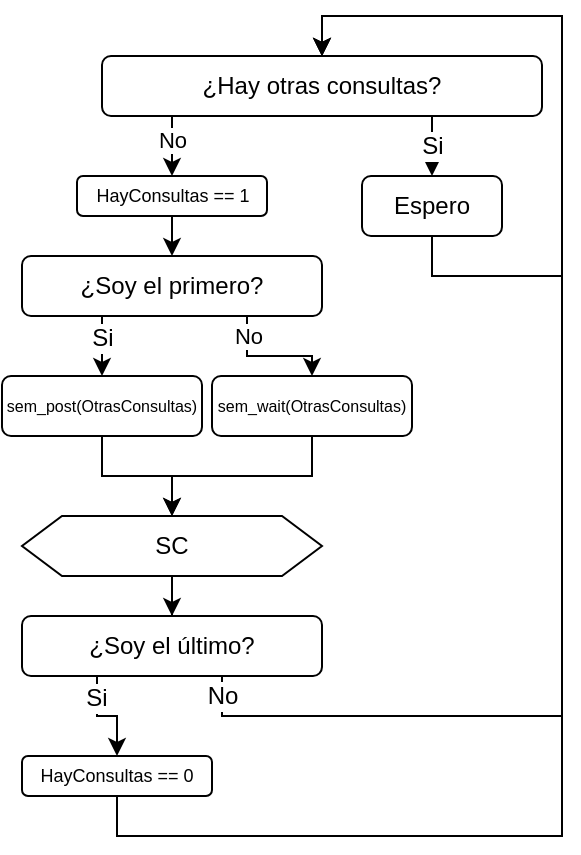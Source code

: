<mxfile version="24.3.0" type="google" pages="8">
  <diagram name="Consultas" id="6wJ5kDD1ik7S2eSl89qu">
    <mxGraphModel grid="1" page="1" gridSize="10" guides="1" tooltips="1" connect="1" arrows="1" fold="1" pageScale="1" pageWidth="827" pageHeight="1169" math="0" shadow="0">
      <root>
        <mxCell id="0" />
        <mxCell id="1" parent="0" />
        <mxCell id="SR8pxRbGqpIO7IFfhyj4-3" style="edgeStyle=orthogonalEdgeStyle;rounded=0;orthogonalLoop=1;jettySize=auto;html=1;exitX=0.25;exitY=1;exitDx=0;exitDy=0;entryX=0.5;entryY=0;entryDx=0;entryDy=0;fontSize=12;" edge="1" parent="1" source="SR8pxRbGqpIO7IFfhyj4-1" target="SR8pxRbGqpIO7IFfhyj4-8">
          <mxGeometry relative="1" as="geometry">
            <mxPoint x="150" y="320" as="targetPoint" />
          </mxGeometry>
        </mxCell>
        <mxCell id="SR8pxRbGqpIO7IFfhyj4-7" value="Si" style="edgeLabel;html=1;align=center;verticalAlign=middle;resizable=0;points=[];fontSize=12;" connectable="0" vertex="1" parent="SR8pxRbGqpIO7IFfhyj4-3">
          <mxGeometry x="-0.207" y="-1" relative="1" as="geometry">
            <mxPoint x="1" as="offset" />
          </mxGeometry>
        </mxCell>
        <mxCell id="pMFyPxmMl0asgmyPEjsr-2" style="edgeStyle=orthogonalEdgeStyle;rounded=0;orthogonalLoop=1;jettySize=auto;html=1;exitX=0.75;exitY=1;exitDx=0;exitDy=0;entryX=0.5;entryY=0;entryDx=0;entryDy=0;" edge="1" parent="1" source="SR8pxRbGqpIO7IFfhyj4-1" target="pMFyPxmMl0asgmyPEjsr-1">
          <mxGeometry relative="1" as="geometry" />
        </mxCell>
        <mxCell id="pMFyPxmMl0asgmyPEjsr-4" value="No" style="edgeLabel;html=1;align=center;verticalAlign=middle;resizable=0;points=[];" connectable="0" vertex="1" parent="pMFyPxmMl0asgmyPEjsr-2">
          <mxGeometry x="-0.741" relative="1" as="geometry">
            <mxPoint y="2" as="offset" />
          </mxGeometry>
        </mxCell>
        <mxCell id="SR8pxRbGqpIO7IFfhyj4-1" value="&lt;span style=&quot;text-align: start; font-size: 12px;&quot;&gt;&lt;font style=&quot;font-size: 12px;&quot; face=&quot;Helvetica&quot;&gt;¿&lt;/font&gt;&lt;/span&gt;&lt;font style=&quot;font-size: 12px;&quot; face=&quot;Helvetica&quot;&gt;Soy el primero?&lt;/font&gt;" style="rounded=1;whiteSpace=wrap;html=1;fontSize=12;" vertex="1" parent="1">
          <mxGeometry x="90" y="280" width="150" height="30" as="geometry" />
        </mxCell>
        <mxCell id="SR8pxRbGqpIO7IFfhyj4-18" style="edgeStyle=orthogonalEdgeStyle;rounded=0;orthogonalLoop=1;jettySize=auto;html=1;entryX=0.5;entryY=0;entryDx=0;entryDy=0;fontSize=12;" edge="1" parent="1" source="SR8pxRbGqpIO7IFfhyj4-6" target="SR8pxRbGqpIO7IFfhyj4-17">
          <mxGeometry relative="1" as="geometry" />
        </mxCell>
        <mxCell id="SR8pxRbGqpIO7IFfhyj4-6" value="SC" style="shape=hexagon;perimeter=hexagonPerimeter2;whiteSpace=wrap;html=1;fixedSize=1;fontSize=12;" vertex="1" parent="1">
          <mxGeometry x="90" y="410" width="150" height="30" as="geometry" />
        </mxCell>
        <mxCell id="SR8pxRbGqpIO7IFfhyj4-16" style="edgeStyle=orthogonalEdgeStyle;rounded=0;orthogonalLoop=1;jettySize=auto;html=1;exitX=0.5;exitY=1;exitDx=0;exitDy=0;entryX=0.5;entryY=0;entryDx=0;entryDy=0;fontSize=12;" edge="1" parent="1" source="SR8pxRbGqpIO7IFfhyj4-8" target="SR8pxRbGqpIO7IFfhyj4-6">
          <mxGeometry relative="1" as="geometry" />
        </mxCell>
        <mxCell id="SR8pxRbGqpIO7IFfhyj4-8" value="sem_post(OtrasConsultas)" style="rounded=1;whiteSpace=wrap;html=1;fontSize=8;" vertex="1" parent="1">
          <mxGeometry x="80" y="340" width="100" height="30" as="geometry" />
        </mxCell>
        <mxCell id="SR8pxRbGqpIO7IFfhyj4-12" style="edgeStyle=orthogonalEdgeStyle;rounded=0;orthogonalLoop=1;jettySize=auto;html=1;exitX=0.75;exitY=1;exitDx=0;exitDy=0;entryX=0.5;entryY=0;entryDx=0;entryDy=0;fontSize=12;" edge="1" parent="1" source="SR8pxRbGqpIO7IFfhyj4-9" target="SR8pxRbGqpIO7IFfhyj4-14">
          <mxGeometry relative="1" as="geometry">
            <mxPoint x="287.571" y="240" as="targetPoint" />
          </mxGeometry>
        </mxCell>
        <mxCell id="SR8pxRbGqpIO7IFfhyj4-13" value="Si" style="edgeLabel;html=1;align=center;verticalAlign=middle;resizable=0;points=[];fontSize=12;" connectable="0" vertex="1" parent="SR8pxRbGqpIO7IFfhyj4-12">
          <mxGeometry x="-0.234" y="1" relative="1" as="geometry">
            <mxPoint x="-1" y="3" as="offset" />
          </mxGeometry>
        </mxCell>
        <mxCell id="pMFyPxmMl0asgmyPEjsr-7" style="edgeStyle=orthogonalEdgeStyle;rounded=0;orthogonalLoop=1;jettySize=auto;html=1;exitX=0.25;exitY=1;exitDx=0;exitDy=0;entryX=0.5;entryY=0;entryDx=0;entryDy=0;" edge="1" parent="1" source="SR8pxRbGqpIO7IFfhyj4-9" target="pMFyPxmMl0asgmyPEjsr-5">
          <mxGeometry relative="1" as="geometry" />
        </mxCell>
        <mxCell id="pMFyPxmMl0asgmyPEjsr-8" value="No" style="edgeLabel;html=1;align=center;verticalAlign=middle;resizable=0;points=[];" connectable="0" vertex="1" parent="pMFyPxmMl0asgmyPEjsr-7">
          <mxGeometry x="0.272" y="-1" relative="1" as="geometry">
            <mxPoint x="1" as="offset" />
          </mxGeometry>
        </mxCell>
        <mxCell id="SR8pxRbGqpIO7IFfhyj4-9" value="&lt;div style=&quot;text-align: start; font-size: 12px;&quot;&gt;&lt;span style=&quot;font-size: 12px; background-color: initial;&quot;&gt;¿&lt;/span&gt;&lt;span style=&quot;background-color: initial; font-size: 12px;&quot;&gt;Hay otras consultas?&lt;/span&gt;&lt;/div&gt;" style="rounded=1;whiteSpace=wrap;html=1;fontSize=12;" vertex="1" parent="1">
          <mxGeometry x="130" y="180" width="220" height="30" as="geometry" />
        </mxCell>
        <mxCell id="SR8pxRbGqpIO7IFfhyj4-15" style="edgeStyle=orthogonalEdgeStyle;rounded=0;orthogonalLoop=1;jettySize=auto;html=1;exitX=0.5;exitY=1;exitDx=0;exitDy=0;entryX=0.5;entryY=0;entryDx=0;entryDy=0;fontSize=12;" edge="1" parent="1" source="SR8pxRbGqpIO7IFfhyj4-14" target="SR8pxRbGqpIO7IFfhyj4-9">
          <mxGeometry relative="1" as="geometry">
            <Array as="points">
              <mxPoint x="295" y="290" />
              <mxPoint x="360" y="290" />
              <mxPoint x="360" y="160" />
              <mxPoint x="240" y="160" />
            </Array>
          </mxGeometry>
        </mxCell>
        <mxCell id="SR8pxRbGqpIO7IFfhyj4-14" value="Espero" style="rounded=1;whiteSpace=wrap;html=1;fontSize=12;" vertex="1" parent="1">
          <mxGeometry x="260" y="240" width="70" height="30" as="geometry" />
        </mxCell>
        <mxCell id="SR8pxRbGqpIO7IFfhyj4-19" style="edgeStyle=orthogonalEdgeStyle;rounded=0;orthogonalLoop=1;jettySize=auto;html=1;exitX=0.75;exitY=1;exitDx=0;exitDy=0;entryX=0.5;entryY=0;entryDx=0;entryDy=0;fontSize=12;" edge="1" parent="1" source="SR8pxRbGqpIO7IFfhyj4-17" target="SR8pxRbGqpIO7IFfhyj4-9">
          <mxGeometry relative="1" as="geometry">
            <Array as="points">
              <mxPoint x="190" y="510" />
              <mxPoint x="360" y="510" />
              <mxPoint x="360" y="160" />
              <mxPoint x="240" y="160" />
            </Array>
          </mxGeometry>
        </mxCell>
        <mxCell id="SR8pxRbGqpIO7IFfhyj4-20" value="No" style="edgeLabel;html=1;align=center;verticalAlign=middle;resizable=0;points=[];fontSize=12;" connectable="0" vertex="1" parent="SR8pxRbGqpIO7IFfhyj4-19">
          <mxGeometry x="-0.966" relative="1" as="geometry">
            <mxPoint x="-1" y="10" as="offset" />
          </mxGeometry>
        </mxCell>
        <mxCell id="SR8pxRbGqpIO7IFfhyj4-22" style="edgeStyle=orthogonalEdgeStyle;rounded=0;orthogonalLoop=1;jettySize=auto;html=1;exitX=0.25;exitY=1;exitDx=0;exitDy=0;entryX=0.5;entryY=0;entryDx=0;entryDy=0;fontSize=12;" edge="1" parent="1" source="SR8pxRbGqpIO7IFfhyj4-17" target="SR8pxRbGqpIO7IFfhyj4-21">
          <mxGeometry relative="1" as="geometry" />
        </mxCell>
        <mxCell id="SR8pxRbGqpIO7IFfhyj4-23" value="Si" style="edgeLabel;html=1;align=center;verticalAlign=middle;resizable=0;points=[];fontSize=12;" connectable="0" vertex="1" parent="SR8pxRbGqpIO7IFfhyj4-22">
          <mxGeometry x="-0.55" y="-1" relative="1" as="geometry">
            <mxPoint as="offset" />
          </mxGeometry>
        </mxCell>
        <mxCell id="SR8pxRbGqpIO7IFfhyj4-17" value="&lt;span style=&quot;font-size: 12px; text-align: start;&quot;&gt;&lt;font face=&quot;Helvetica&quot; style=&quot;font-size: 12px;&quot;&gt;¿&lt;/font&gt;&lt;/span&gt;&lt;font face=&quot;Helvetica&quot; style=&quot;font-size: 12px;&quot;&gt;Soy el último?&lt;/font&gt;" style="rounded=1;whiteSpace=wrap;html=1;fontSize=12;" vertex="1" parent="1">
          <mxGeometry x="90" y="460" width="150" height="30" as="geometry" />
        </mxCell>
        <mxCell id="SR8pxRbGqpIO7IFfhyj4-24" style="edgeStyle=orthogonalEdgeStyle;rounded=0;orthogonalLoop=1;jettySize=auto;html=1;exitX=0.5;exitY=1;exitDx=0;exitDy=0;entryX=0.5;entryY=0;entryDx=0;entryDy=0;fontSize=12;" edge="1" parent="1" source="SR8pxRbGqpIO7IFfhyj4-21" target="SR8pxRbGqpIO7IFfhyj4-9">
          <mxGeometry relative="1" as="geometry">
            <Array as="points">
              <mxPoint x="138" y="570" />
              <mxPoint x="360" y="570" />
              <mxPoint x="360" y="160" />
              <mxPoint x="240" y="160" />
            </Array>
          </mxGeometry>
        </mxCell>
        <mxCell id="SR8pxRbGqpIO7IFfhyj4-21" value="HayConsultas == 0" style="rounded=1;whiteSpace=wrap;html=1;fontSize=9;" vertex="1" parent="1">
          <mxGeometry x="90" y="530" width="95" height="20" as="geometry" />
        </mxCell>
        <mxCell id="pMFyPxmMl0asgmyPEjsr-3" style="edgeStyle=orthogonalEdgeStyle;rounded=0;orthogonalLoop=1;jettySize=auto;html=1;exitX=0.5;exitY=1;exitDx=0;exitDy=0;entryX=0.5;entryY=0;entryDx=0;entryDy=0;" edge="1" parent="1" source="pMFyPxmMl0asgmyPEjsr-1" target="SR8pxRbGqpIO7IFfhyj4-6">
          <mxGeometry relative="1" as="geometry" />
        </mxCell>
        <mxCell id="pMFyPxmMl0asgmyPEjsr-1" value="sem_wait(OtrasConsultas)" style="rounded=1;whiteSpace=wrap;html=1;fontSize=8;" vertex="1" parent="1">
          <mxGeometry x="185" y="340" width="100" height="30" as="geometry" />
        </mxCell>
        <mxCell id="pMFyPxmMl0asgmyPEjsr-6" style="edgeStyle=orthogonalEdgeStyle;rounded=0;orthogonalLoop=1;jettySize=auto;html=1;exitX=0.5;exitY=1;exitDx=0;exitDy=0;entryX=0.5;entryY=0;entryDx=0;entryDy=0;" edge="1" parent="1" source="pMFyPxmMl0asgmyPEjsr-5" target="SR8pxRbGqpIO7IFfhyj4-1">
          <mxGeometry relative="1" as="geometry" />
        </mxCell>
        <mxCell id="pMFyPxmMl0asgmyPEjsr-5" value="HayConsultas == 1" style="rounded=1;whiteSpace=wrap;html=1;fontSize=9;" vertex="1" parent="1">
          <mxGeometry x="117.5" y="240" width="95" height="20" as="geometry" />
        </mxCell>
      </root>
    </mxGraphModel>
  </diagram>
  <diagram id="ok7rQOx0p7lSnso95Ec8" name="R-P-A-Ad">
    <mxGraphModel grid="1" page="1" gridSize="10" guides="1" tooltips="1" connect="1" arrows="1" fold="1" pageScale="1" pageWidth="827" pageHeight="1169" math="0" shadow="0">
      <root>
        <mxCell id="0" />
        <mxCell id="1" parent="0" />
        <mxCell id="1-XhJtYh_s4H-saphryP-10" style="edgeStyle=orthogonalEdgeStyle;rounded=0;orthogonalLoop=1;jettySize=auto;html=1;exitX=0.75;exitY=1;exitDx=0;exitDy=0;entryX=0.5;entryY=0;entryDx=0;entryDy=0;fontSize=12;" edge="1" parent="1" source="1-XhJtYh_s4H-saphryP-14" target="1-XhJtYh_s4H-saphryP-16">
          <mxGeometry relative="1" as="geometry">
            <mxPoint x="287.571" y="240" as="targetPoint" />
          </mxGeometry>
        </mxCell>
        <mxCell id="1-XhJtYh_s4H-saphryP-11" value="Si" style="edgeLabel;html=1;align=center;verticalAlign=middle;resizable=0;points=[];fontSize=12;" connectable="0" vertex="1" parent="1-XhJtYh_s4H-saphryP-10">
          <mxGeometry x="-0.234" y="1" relative="1" as="geometry">
            <mxPoint x="-1" y="3" as="offset" />
          </mxGeometry>
        </mxCell>
        <mxCell id="1-XhJtYh_s4H-saphryP-12" style="edgeStyle=orthogonalEdgeStyle;rounded=0;orthogonalLoop=1;jettySize=auto;html=1;exitX=0.25;exitY=1;exitDx=0;exitDy=0;entryX=0.5;entryY=0;entryDx=0;entryDy=0;" edge="1" parent="1" source="1-XhJtYh_s4H-saphryP-14" target="1-XhJtYh_s4H-saphryP-28">
          <mxGeometry relative="1" as="geometry">
            <mxPoint x="165" y="240" as="targetPoint" />
          </mxGeometry>
        </mxCell>
        <mxCell id="1-XhJtYh_s4H-saphryP-13" value="No" style="edgeLabel;html=1;align=center;verticalAlign=middle;resizable=0;points=[];" connectable="0" vertex="1" parent="1-XhJtYh_s4H-saphryP-12">
          <mxGeometry x="0.272" y="-1" relative="1" as="geometry">
            <mxPoint x="1" y="-6" as="offset" />
          </mxGeometry>
        </mxCell>
        <mxCell id="1-XhJtYh_s4H-saphryP-14" value="&lt;div style=&quot;text-align: start; font-size: 12px;&quot;&gt;&lt;span style=&quot;font-size: 12px; background-color: initial;&quot;&gt;¿&lt;/span&gt;&lt;span style=&quot;background-color: initial; font-size: 12px;&quot;&gt;Hay otras consultas?&lt;/span&gt;&lt;/div&gt;" style="rounded=1;whiteSpace=wrap;html=1;fontSize=12;" vertex="1" parent="1">
          <mxGeometry x="130" y="180" width="220" height="30" as="geometry" />
        </mxCell>
        <mxCell id="1-XhJtYh_s4H-saphryP-15" style="edgeStyle=orthogonalEdgeStyle;rounded=0;orthogonalLoop=1;jettySize=auto;html=1;exitX=0.5;exitY=1;exitDx=0;exitDy=0;entryX=0.5;entryY=0;entryDx=0;entryDy=0;fontSize=12;" edge="1" parent="1" source="1-XhJtYh_s4H-saphryP-16" target="1-XhJtYh_s4H-saphryP-14">
          <mxGeometry relative="1" as="geometry">
            <Array as="points">
              <mxPoint x="295" y="300" />
              <mxPoint x="360" y="300" />
              <mxPoint x="360" y="160" />
              <mxPoint x="240" y="160" />
            </Array>
          </mxGeometry>
        </mxCell>
        <mxCell id="1-XhJtYh_s4H-saphryP-16" value="Espero" style="rounded=1;whiteSpace=wrap;html=1;fontSize=12;" vertex="1" parent="1">
          <mxGeometry x="260" y="250" width="70" height="30" as="geometry" />
        </mxCell>
        <mxCell id="1-XhJtYh_s4H-saphryP-30" style="edgeStyle=orthogonalEdgeStyle;rounded=0;orthogonalLoop=1;jettySize=auto;html=1;exitX=0.5;exitY=1;exitDx=0;exitDy=0;entryX=0.5;entryY=0;entryDx=0;entryDy=0;" edge="1" parent="1" source="1-XhJtYh_s4H-saphryP-28" target="1-XhJtYh_s4H-saphryP-29">
          <mxGeometry relative="1" as="geometry" />
        </mxCell>
        <mxCell id="1-XhJtYh_s4H-saphryP-28" value="Pido acceso a SC a otros nodos" style="rounded=1;whiteSpace=wrap;html=1;fontSize=12;" vertex="1" parent="1">
          <mxGeometry x="120" y="250" width="130" height="30" as="geometry" />
        </mxCell>
        <mxCell id="1-XhJtYh_s4H-saphryP-33" style="edgeStyle=orthogonalEdgeStyle;rounded=0;orthogonalLoop=1;jettySize=auto;html=1;exitX=0.5;exitY=1;exitDx=0;exitDy=0;entryX=0.5;entryY=0;entryDx=0;entryDy=0;" edge="1" parent="1" source="1-XhJtYh_s4H-saphryP-29" target="i3bVZ8u1pMo601eOSTUd-1">
          <mxGeometry relative="1" as="geometry">
            <mxPoint x="185.286" y="380" as="targetPoint" />
          </mxGeometry>
        </mxCell>
        <mxCell id="i3bVZ8u1pMo601eOSTUd-2" value="Si" style="edgeLabel;html=1;align=center;verticalAlign=middle;resizable=0;points=[];" connectable="0" vertex="1" parent="1-XhJtYh_s4H-saphryP-33">
          <mxGeometry x="-0.12" y="-1" relative="1" as="geometry">
            <mxPoint x="1" y="-2" as="offset" />
          </mxGeometry>
        </mxCell>
        <mxCell id="1-XhJtYh_s4H-saphryP-29" value="&lt;span style=&quot;text-align: start; background-color: initial;&quot;&gt;¿&lt;/span&gt;&lt;span style=&quot;text-align: start; background-color: initial;&quot;&gt;Tengo todas las confirmaciones?&lt;/span&gt;" style="rounded=1;whiteSpace=wrap;html=1;fontSize=12;" vertex="1" parent="1">
          <mxGeometry x="120" y="320" width="130" height="30" as="geometry" />
        </mxCell>
        <mxCell id="1-XhJtYh_s4H-saphryP-31" style="edgeStyle=orthogonalEdgeStyle;rounded=0;orthogonalLoop=1;jettySize=auto;html=1;exitX=0.25;exitY=1;exitDx=0;exitDy=0;entryX=0.25;entryY=0;entryDx=0;entryDy=0;" edge="1" parent="1" source="1-XhJtYh_s4H-saphryP-29" target="1-XhJtYh_s4H-saphryP-29">
          <mxGeometry relative="1" as="geometry">
            <Array as="points">
              <mxPoint x="152" y="370" />
              <mxPoint x="100" y="370" />
              <mxPoint x="100" y="300" />
              <mxPoint x="152" y="300" />
            </Array>
          </mxGeometry>
        </mxCell>
        <mxCell id="1-XhJtYh_s4H-saphryP-32" value="No" style="edgeLabel;html=1;align=center;verticalAlign=middle;resizable=0;points=[];" connectable="0" vertex="1" parent="1-XhJtYh_s4H-saphryP-31">
          <mxGeometry x="-0.866" y="-2" relative="1" as="geometry">
            <mxPoint as="offset" />
          </mxGeometry>
        </mxCell>
        <mxCell id="i3bVZ8u1pMo601eOSTUd-3" style="edgeStyle=orthogonalEdgeStyle;rounded=0;orthogonalLoop=1;jettySize=auto;html=1;entryX=0.5;entryY=0;entryDx=0;entryDy=0;" edge="1" parent="1" source="i3bVZ8u1pMo601eOSTUd-1" target="1-XhJtYh_s4H-saphryP-14">
          <mxGeometry relative="1" as="geometry">
            <Array as="points">
              <mxPoint x="185" y="440" />
              <mxPoint x="360" y="440" />
              <mxPoint x="360" y="160" />
              <mxPoint x="240" y="160" />
            </Array>
          </mxGeometry>
        </mxCell>
        <mxCell id="i3bVZ8u1pMo601eOSTUd-1" value="SC" style="shape=hexagon;perimeter=hexagonPerimeter2;whiteSpace=wrap;html=1;fixedSize=1;fontSize=12;" vertex="1" parent="1">
          <mxGeometry x="120" y="390" width="130" height="30" as="geometry" />
        </mxCell>
      </root>
    </mxGraphModel>
  </diagram>
  <diagram id="88UPDjRPBNbjNdIyAqHh" name="Receiver">
    <mxGraphModel grid="1" page="1" gridSize="10" guides="1" tooltips="1" connect="1" arrows="1" fold="1" pageScale="1" pageWidth="827" pageHeight="1169" math="0" shadow="0">
      <root>
        <mxCell id="0" />
        <mxCell id="1" parent="0" />
        <mxCell id="93WX8K2hh2bFkFXytc1J-12" style="edgeStyle=orthogonalEdgeStyle;rounded=0;orthogonalLoop=1;jettySize=auto;html=1;exitX=0.25;exitY=1;exitDx=0;exitDy=0;entryX=0.5;entryY=0;entryDx=0;entryDy=0;" edge="1" parent="1" source="E-qOZFo_RbCoVeA5lDpM-1" target="93WX8K2hh2bFkFXytc1J-11">
          <mxGeometry relative="1" as="geometry" />
        </mxCell>
        <mxCell id="93WX8K2hh2bFkFXytc1J-15" value="Si" style="edgeLabel;html=1;align=center;verticalAlign=middle;resizable=0;points=[];" connectable="0" vertex="1" parent="93WX8K2hh2bFkFXytc1J-12">
          <mxGeometry x="-0.197" y="-2" relative="1" as="geometry">
            <mxPoint x="2" y="-4" as="offset" />
          </mxGeometry>
        </mxCell>
        <mxCell id="E-qOZFo_RbCoVeA5lDpM-1" value="&lt;span style=&quot;text-align: start; background-color: initial;&quot;&gt;¿Mensaje recibido&lt;/span&gt;&lt;span style=&quot;text-align: start; background-color: initial;&quot;&gt;?&lt;/span&gt;" style="rounded=1;whiteSpace=wrap;html=1;" vertex="1" parent="1">
          <mxGeometry x="190" y="140" width="200" height="40" as="geometry" />
        </mxCell>
        <mxCell id="93WX8K2hh2bFkFXytc1J-29" style="edgeStyle=orthogonalEdgeStyle;rounded=0;orthogonalLoop=1;jettySize=auto;html=1;exitX=0.25;exitY=1;exitDx=0;exitDy=0;entryX=0.5;entryY=0;entryDx=0;entryDy=0;" edge="1" parent="1" source="93WX8K2hh2bFkFXytc1J-8" target="93WX8K2hh2bFkFXytc1J-28">
          <mxGeometry relative="1" as="geometry" />
        </mxCell>
        <mxCell id="93WX8K2hh2bFkFXytc1J-30" value="Si" style="edgeLabel;html=1;align=center;verticalAlign=middle;resizable=0;points=[];" connectable="0" vertex="1" parent="93WX8K2hh2bFkFXytc1J-29">
          <mxGeometry x="-0.246" relative="1" as="geometry">
            <mxPoint as="offset" />
          </mxGeometry>
        </mxCell>
        <mxCell id="93WX8K2hh2bFkFXytc1J-8" value="&lt;span style=&quot;text-align: start; background-color: initial;&quot;&gt;¿Proceso Quiere&lt;/span&gt;&lt;span style=&quot;text-align: start; background-color: initial;&quot;&gt;?&lt;/span&gt;" style="rounded=1;whiteSpace=wrap;html=1;" vertex="1" parent="1">
          <mxGeometry x="-50" y="140" width="200" height="40" as="geometry" />
        </mxCell>
        <mxCell id="93WX8K2hh2bFkFXytc1J-9" style="edgeStyle=orthogonalEdgeStyle;rounded=0;orthogonalLoop=1;jettySize=auto;html=1;exitX=0.75;exitY=1;exitDx=0;exitDy=0;entryX=0.5;entryY=0;entryDx=0;entryDy=0;" edge="1" parent="1" source="E-qOZFo_RbCoVeA5lDpM-1" target="E-qOZFo_RbCoVeA5lDpM-1">
          <mxGeometry relative="1" as="geometry">
            <Array as="points">
              <mxPoint x="340" y="220" />
              <mxPoint x="400" y="220" />
              <mxPoint x="400" y="100" />
              <mxPoint x="290" y="100" />
            </Array>
          </mxGeometry>
        </mxCell>
        <mxCell id="93WX8K2hh2bFkFXytc1J-10" value="No" style="edgeLabel;html=1;align=center;verticalAlign=middle;resizable=0;points=[];" connectable="0" vertex="1" parent="93WX8K2hh2bFkFXytc1J-9">
          <mxGeometry x="-0.906" y="-2" relative="1" as="geometry">
            <mxPoint as="offset" />
          </mxGeometry>
        </mxCell>
        <mxCell id="93WX8K2hh2bFkFXytc1J-20" style="edgeStyle=orthogonalEdgeStyle;rounded=0;orthogonalLoop=1;jettySize=auto;html=1;exitX=0.75;exitY=1;exitDx=0;exitDy=0;" edge="1" parent="1" source="93WX8K2hh2bFkFXytc1J-11">
          <mxGeometry relative="1" as="geometry">
            <mxPoint x="240" y="240" as="targetPoint" />
            <Array as="points">
              <mxPoint x="270" y="320" />
              <mxPoint x="320" y="320" />
              <mxPoint x="320" y="220" />
              <mxPoint x="240" y="220" />
            </Array>
          </mxGeometry>
        </mxCell>
        <mxCell id="93WX8K2hh2bFkFXytc1J-21" value="Si" style="edgeLabel;html=1;align=center;verticalAlign=middle;resizable=0;points=[];" connectable="0" vertex="1" parent="93WX8K2hh2bFkFXytc1J-20">
          <mxGeometry x="-0.839" relative="1" as="geometry">
            <mxPoint as="offset" />
          </mxGeometry>
        </mxCell>
        <mxCell id="93WX8K2hh2bFkFXytc1J-23" style="edgeStyle=orthogonalEdgeStyle;rounded=0;orthogonalLoop=1;jettySize=auto;html=1;exitX=0.25;exitY=1;exitDx=0;exitDy=0;entryX=0.5;entryY=0;entryDx=0;entryDy=0;" edge="1" parent="1" source="93WX8K2hh2bFkFXytc1J-11" target="93WX8K2hh2bFkFXytc1J-22">
          <mxGeometry relative="1" as="geometry" />
        </mxCell>
        <mxCell id="93WX8K2hh2bFkFXytc1J-24" value="No" style="edgeLabel;html=1;align=center;verticalAlign=middle;resizable=0;points=[];" connectable="0" vertex="1" parent="93WX8K2hh2bFkFXytc1J-23">
          <mxGeometry x="-0.637" y="1" relative="1" as="geometry">
            <mxPoint as="offset" />
          </mxGeometry>
        </mxCell>
        <mxCell id="93WX8K2hh2bFkFXytc1J-11" value="&lt;span style=&quot;text-align: start; background-color: initial;&quot;&gt;¿Estamos en SC&lt;/span&gt;&lt;span style=&quot;text-align: start; background-color: initial;&quot;&gt;?&lt;/span&gt;" style="rounded=1;whiteSpace=wrap;html=1;" vertex="1" parent="1">
          <mxGeometry x="180" y="240" width="120" height="40" as="geometry" />
        </mxCell>
        <mxCell id="93WX8K2hh2bFkFXytc1J-25" style="edgeStyle=orthogonalEdgeStyle;rounded=0;orthogonalLoop=1;jettySize=auto;html=1;exitX=0.5;exitY=1;exitDx=0;exitDy=0;entryX=0.5;entryY=0;entryDx=0;entryDy=0;" edge="1" parent="1" source="93WX8K2hh2bFkFXytc1J-22" target="E-qOZFo_RbCoVeA5lDpM-1">
          <mxGeometry relative="1" as="geometry">
            <mxPoint x="290" y="140" as="targetPoint" />
            <Array as="points">
              <mxPoint x="240" y="420" />
              <mxPoint x="400" y="420" />
              <mxPoint x="400" y="100" />
              <mxPoint x="290" y="100" />
            </Array>
          </mxGeometry>
        </mxCell>
        <mxCell id="93WX8K2hh2bFkFXytc1J-22" value="&lt;div style=&quot;text-align: start;&quot;&gt;Respondemos ticket&lt;/div&gt;" style="rounded=1;whiteSpace=wrap;html=1;" vertex="1" parent="1">
          <mxGeometry x="180" y="360" width="120" height="40" as="geometry" />
        </mxCell>
        <mxCell id="93WX8K2hh2bFkFXytc1J-26" style="edgeStyle=orthogonalEdgeStyle;rounded=0;orthogonalLoop=1;jettySize=auto;html=1;exitX=0.75;exitY=1;exitDx=0;exitDy=0;entryX=0.5;entryY=0;entryDx=0;entryDy=0;" edge="1" parent="1" source="93WX8K2hh2bFkFXytc1J-8" target="93WX8K2hh2bFkFXytc1J-8">
          <mxGeometry relative="1" as="geometry">
            <Array as="points">
              <mxPoint x="100" y="220" />
              <mxPoint x="160" y="220" />
              <mxPoint x="160" y="100" />
              <mxPoint x="50" y="100" />
            </Array>
          </mxGeometry>
        </mxCell>
        <mxCell id="93WX8K2hh2bFkFXytc1J-27" value="No" style="edgeLabel;html=1;align=center;verticalAlign=middle;resizable=0;points=[];" connectable="0" vertex="1" parent="93WX8K2hh2bFkFXytc1J-26">
          <mxGeometry x="-0.898" y="-2" relative="1" as="geometry">
            <mxPoint as="offset" />
          </mxGeometry>
        </mxCell>
        <mxCell id="93WX8K2hh2bFkFXytc1J-31" style="edgeStyle=orthogonalEdgeStyle;rounded=0;orthogonalLoop=1;jettySize=auto;html=1;exitX=0.75;exitY=1;exitDx=0;exitDy=0;" edge="1" parent="1" source="93WX8K2hh2bFkFXytc1J-28">
          <mxGeometry relative="1" as="geometry">
            <mxPoint y="240" as="targetPoint" />
            <Array as="points">
              <mxPoint x="30" y="300" />
              <mxPoint x="80" y="300" />
              <mxPoint x="80" y="220" />
              <mxPoint y="220" />
            </Array>
          </mxGeometry>
        </mxCell>
        <mxCell id="93WX8K2hh2bFkFXytc1J-32" value="Si" style="edgeLabel;html=1;align=center;verticalAlign=middle;resizable=0;points=[];" connectable="0" vertex="1" parent="93WX8K2hh2bFkFXytc1J-31">
          <mxGeometry x="-0.851" y="-1" relative="1" as="geometry">
            <mxPoint as="offset" />
          </mxGeometry>
        </mxCell>
        <mxCell id="2vV8LQsqpPuA8GsY8Z1z-4" style="edgeStyle=orthogonalEdgeStyle;rounded=0;orthogonalLoop=1;jettySize=auto;html=1;exitX=0.25;exitY=1;exitDx=0;exitDy=0;entryX=0.5;entryY=0;entryDx=0;entryDy=0;" edge="1" parent="1" source="93WX8K2hh2bFkFXytc1J-28" target="2vV8LQsqpPuA8GsY8Z1z-3">
          <mxGeometry relative="1" as="geometry" />
        </mxCell>
        <mxCell id="2vV8LQsqpPuA8GsY8Z1z-6" value="No" style="edgeLabel;html=1;align=center;verticalAlign=middle;resizable=0;points=[];" connectable="0" vertex="1" parent="2vV8LQsqpPuA8GsY8Z1z-4">
          <mxGeometry x="-0.067" y="-1" relative="1" as="geometry">
            <mxPoint as="offset" />
          </mxGeometry>
        </mxCell>
        <mxCell id="93WX8K2hh2bFkFXytc1J-28" value="&lt;span style=&quot;text-align: start; background-color: initial;&quot;&gt;¿Estamos en SC&lt;/span&gt;&lt;span style=&quot;text-align: start; background-color: initial;&quot;&gt;?&lt;/span&gt;" style="rounded=1;whiteSpace=wrap;html=1;" vertex="1" parent="1">
          <mxGeometry x="-60" y="240" width="120" height="40" as="geometry" />
        </mxCell>
        <mxCell id="2vV8LQsqpPuA8GsY8Z1z-1" style="edgeStyle=orthogonalEdgeStyle;rounded=0;orthogonalLoop=1;jettySize=auto;html=1;exitX=0.5;exitY=1;exitDx=0;exitDy=0;dashed=1;" edge="1" parent="1" source="93WX8K2hh2bFkFXytc1J-33">
          <mxGeometry relative="1" as="geometry">
            <mxPoint x="-30" y="430" as="targetPoint" />
            <Array as="points">
              <mxPoint x="-30" y="400" />
              <mxPoint x="-30" y="400" />
            </Array>
          </mxGeometry>
        </mxCell>
        <mxCell id="93WX8K2hh2bFkFXytc1J-33" value="&lt;div style=&quot;text-align: start;&quot;&gt;Mandamos Ticket&lt;/div&gt;" style="rounded=1;whiteSpace=wrap;html=1;" vertex="1" parent="1">
          <mxGeometry x="-90" y="360" width="120" height="20" as="geometry" />
        </mxCell>
        <mxCell id="2vV8LQsqpPuA8GsY8Z1z-2" value="" style="rounded=0;whiteSpace=wrap;html=1;strokeColor=none;" vertex="1" parent="1">
          <mxGeometry x="-90" y="420" width="120" height="60" as="geometry" />
        </mxCell>
        <mxCell id="2vV8LQsqpPuA8GsY8Z1z-5" style="edgeStyle=orthogonalEdgeStyle;rounded=0;orthogonalLoop=1;jettySize=auto;html=1;exitX=0.5;exitY=1;exitDx=0;exitDy=0;entryX=0.5;entryY=0;entryDx=0;entryDy=0;" edge="1" parent="1" source="2vV8LQsqpPuA8GsY8Z1z-3" target="93WX8K2hh2bFkFXytc1J-33">
          <mxGeometry relative="1" as="geometry" />
        </mxCell>
        <mxCell id="2vV8LQsqpPuA8GsY8Z1z-3" value="&lt;div style=&quot;text-align: start; font-size: 9px;&quot;&gt;Bloqueamos Confirmaciones&lt;/div&gt;" style="rounded=1;whiteSpace=wrap;html=1;fontSize=9;" vertex="1" parent="1">
          <mxGeometry x="-90" y="320" width="120" height="20" as="geometry" />
        </mxCell>
        <mxCell id="AMMPERDZoFn_1c7m49-f-4" style="edgeStyle=orthogonalEdgeStyle;rounded=0;orthogonalLoop=1;jettySize=auto;html=1;exitX=0.5;exitY=1;exitDx=0;exitDy=0;entryX=0.5;entryY=0;entryDx=0;entryDy=0;" edge="1" parent="1" source="AMMPERDZoFn_1c7m49-f-1" target="AMMPERDZoFn_1c7m49-f-5">
          <mxGeometry relative="1" as="geometry">
            <mxPoint x="579.862" y="140" as="targetPoint" />
          </mxGeometry>
        </mxCell>
        <mxCell id="AMMPERDZoFn_1c7m49-f-6" value="Si" style="edgeLabel;html=1;align=center;verticalAlign=middle;resizable=0;points=[];" connectable="0" vertex="1" parent="AMMPERDZoFn_1c7m49-f-4">
          <mxGeometry x="-0.086" y="1" relative="1" as="geometry">
            <mxPoint as="offset" />
          </mxGeometry>
        </mxCell>
        <mxCell id="AMMPERDZoFn_1c7m49-f-1" value="&lt;span style=&quot;text-align: start; background-color: initial;&quot;&gt;¿Mensaje recibido&lt;/span&gt;&lt;span style=&quot;text-align: start; background-color: initial;&quot;&gt;?&lt;/span&gt;" style="rounded=1;whiteSpace=wrap;html=1;" vertex="1" parent="1">
          <mxGeometry x="480" y="80" width="200" height="30" as="geometry" />
        </mxCell>
        <mxCell id="AMMPERDZoFn_1c7m49-f-2" style="edgeStyle=orthogonalEdgeStyle;rounded=0;orthogonalLoop=1;jettySize=auto;html=1;exitX=0.75;exitY=1;exitDx=0;exitDy=0;entryX=0.5;entryY=0;entryDx=0;entryDy=0;" edge="1" parent="1" source="AMMPERDZoFn_1c7m49-f-1" target="AMMPERDZoFn_1c7m49-f-1">
          <mxGeometry relative="1" as="geometry">
            <Array as="points">
              <mxPoint x="630" y="130" />
              <mxPoint x="820" y="130" />
              <mxPoint x="820" y="60" />
              <mxPoint x="580" y="60" />
            </Array>
          </mxGeometry>
        </mxCell>
        <mxCell id="AMMPERDZoFn_1c7m49-f-3" value="No" style="edgeLabel;html=1;align=center;verticalAlign=middle;resizable=0;points=[];" connectable="0" vertex="1" parent="AMMPERDZoFn_1c7m49-f-2">
          <mxGeometry x="-0.921" relative="1" as="geometry">
            <mxPoint as="offset" />
          </mxGeometry>
        </mxCell>
        <mxCell id="AMMPERDZoFn_1c7m49-f-7" style="edgeStyle=orthogonalEdgeStyle;rounded=0;orthogonalLoop=1;jettySize=auto;html=1;exitX=0.25;exitY=1;exitDx=0;exitDy=0;entryX=0.5;entryY=0;entryDx=0;entryDy=0;" edge="1" parent="1" source="AMMPERDZoFn_1c7m49-f-5" target="AMMPERDZoFn_1c7m49-f-9">
          <mxGeometry relative="1" as="geometry">
            <mxPoint x="530.2" y="220" as="targetPoint" />
            <Array as="points" />
          </mxGeometry>
        </mxCell>
        <mxCell id="AMMPERDZoFn_1c7m49-f-8" value="No" style="edgeLabel;html=1;align=center;verticalAlign=middle;resizable=0;points=[];" connectable="0" vertex="1" parent="AMMPERDZoFn_1c7m49-f-7">
          <mxGeometry x="-0.049" y="-1" relative="1" as="geometry">
            <mxPoint as="offset" />
          </mxGeometry>
        </mxCell>
        <mxCell id="AMMPERDZoFn_1c7m49-f-20" style="edgeStyle=orthogonalEdgeStyle;rounded=0;orthogonalLoop=1;jettySize=auto;html=1;exitX=0.75;exitY=1;exitDx=0;exitDy=0;entryX=0.5;entryY=0;entryDx=0;entryDy=0;" edge="1" parent="1" source="AMMPERDZoFn_1c7m49-f-5" target="AMMPERDZoFn_1c7m49-f-19">
          <mxGeometry relative="1" as="geometry" />
        </mxCell>
        <mxCell id="AMMPERDZoFn_1c7m49-f-21" value="Si" style="edgeLabel;html=1;align=center;verticalAlign=middle;resizable=0;points=[];" connectable="0" vertex="1" parent="AMMPERDZoFn_1c7m49-f-20">
          <mxGeometry x="-0.415" y="1" relative="1" as="geometry">
            <mxPoint as="offset" />
          </mxGeometry>
        </mxCell>
        <mxCell id="AMMPERDZoFn_1c7m49-f-5" value="&lt;span style=&quot;text-align: start; background-color: initial;&quot;&gt;¿Solicitud&lt;/span&gt;&lt;span style=&quot;text-align: start; background-color: initial;&quot;&gt;?&lt;/span&gt;" style="rounded=1;whiteSpace=wrap;html=1;" vertex="1" parent="1">
          <mxGeometry x="460" y="150" width="240" height="30" as="geometry" />
        </mxCell>
        <mxCell id="AMMPERDZoFn_1c7m49-f-12" style="edgeStyle=orthogonalEdgeStyle;rounded=0;orthogonalLoop=1;jettySize=auto;html=1;exitX=0.5;exitY=1;exitDx=0;exitDy=0;entryX=0.5;entryY=0;entryDx=0;entryDy=0;" edge="1" parent="1" source="AMMPERDZoFn_1c7m49-f-9" target="AMMPERDZoFn_1c7m49-f-11">
          <mxGeometry relative="1" as="geometry" />
        </mxCell>
        <mxCell id="AMMPERDZoFn_1c7m49-f-9" value="Confirmacion++" style="rounded=1;whiteSpace=wrap;html=1;" vertex="1" parent="1">
          <mxGeometry x="460" y="220" width="100" height="20" as="geometry" />
        </mxCell>
        <mxCell id="AMMPERDZoFn_1c7m49-f-13" style="edgeStyle=orthogonalEdgeStyle;rounded=0;orthogonalLoop=1;jettySize=auto;html=1;exitX=0.25;exitY=1;exitDx=0;exitDy=0;entryX=0;entryY=0.5;entryDx=0;entryDy=0;" edge="1" parent="1" source="AMMPERDZoFn_1c7m49-f-11" target="AMMPERDZoFn_1c7m49-f-1">
          <mxGeometry relative="1" as="geometry">
            <Array as="points">
              <mxPoint x="485" y="320" />
              <mxPoint x="440" y="320" />
              <mxPoint x="440" y="95" />
            </Array>
          </mxGeometry>
        </mxCell>
        <mxCell id="AMMPERDZoFn_1c7m49-f-14" value="No" style="edgeLabel;html=1;align=center;verticalAlign=middle;resizable=0;points=[];" connectable="0" vertex="1" parent="AMMPERDZoFn_1c7m49-f-13">
          <mxGeometry x="-0.916" relative="1" as="geometry">
            <mxPoint y="5" as="offset" />
          </mxGeometry>
        </mxCell>
        <mxCell id="AMMPERDZoFn_1c7m49-f-16" style="edgeStyle=orthogonalEdgeStyle;rounded=0;orthogonalLoop=1;jettySize=auto;html=1;exitX=0.5;exitY=1;exitDx=0;exitDy=0;entryX=0.5;entryY=0;entryDx=0;entryDy=0;" edge="1" parent="1" source="AMMPERDZoFn_1c7m49-f-11" target="AMMPERDZoFn_1c7m49-f-15">
          <mxGeometry relative="1" as="geometry" />
        </mxCell>
        <mxCell id="AMMPERDZoFn_1c7m49-f-17" value="Si" style="edgeLabel;html=1;align=center;verticalAlign=middle;resizable=0;points=[];" connectable="0" vertex="1" parent="AMMPERDZoFn_1c7m49-f-16">
          <mxGeometry x="-0.024" relative="1" as="geometry">
            <mxPoint y="-4" as="offset" />
          </mxGeometry>
        </mxCell>
        <mxCell id="AMMPERDZoFn_1c7m49-f-11" value="&lt;span style=&quot;text-align: start; background-color: initial;&quot;&gt;¿Todas las confirmaciones&lt;/span&gt;&lt;span style=&quot;text-align: start; background-color: initial;&quot;&gt;?&lt;/span&gt;" style="rounded=1;whiteSpace=wrap;html=1;" vertex="1" parent="1">
          <mxGeometry x="460" y="270" width="100" height="30" as="geometry" />
        </mxCell>
        <mxCell id="AMMPERDZoFn_1c7m49-f-18" style="edgeStyle=orthogonalEdgeStyle;rounded=0;orthogonalLoop=1;jettySize=auto;html=1;exitX=0.5;exitY=1;exitDx=0;exitDy=0;entryX=0;entryY=0.5;entryDx=0;entryDy=0;" edge="1" parent="1" source="AMMPERDZoFn_1c7m49-f-15" target="AMMPERDZoFn_1c7m49-f-1">
          <mxGeometry relative="1" as="geometry">
            <Array as="points">
              <mxPoint x="510" y="390" />
              <mxPoint x="440" y="390" />
              <mxPoint x="440" y="95" />
            </Array>
          </mxGeometry>
        </mxCell>
        <mxCell id="AMMPERDZoFn_1c7m49-f-15" value="Proceso a SC" style="rounded=1;whiteSpace=wrap;html=1;" vertex="1" parent="1">
          <mxGeometry x="460" y="360" width="100" height="20" as="geometry" />
        </mxCell>
        <mxCell id="AMMPERDZoFn_1c7m49-f-23" style="edgeStyle=orthogonalEdgeStyle;rounded=0;orthogonalLoop=1;jettySize=auto;html=1;exitX=0.25;exitY=1;exitDx=0;exitDy=0;entryX=0.5;entryY=0;entryDx=0;entryDy=0;" edge="1" parent="1" source="AMMPERDZoFn_1c7m49-f-19" target="AMMPERDZoFn_1c7m49-f-22">
          <mxGeometry relative="1" as="geometry" />
        </mxCell>
        <mxCell id="AMMPERDZoFn_1c7m49-f-24" value="Si" style="edgeLabel;html=1;align=center;verticalAlign=middle;resizable=0;points=[];" connectable="0" vertex="1" parent="AMMPERDZoFn_1c7m49-f-23">
          <mxGeometry x="-0.19" relative="1" as="geometry">
            <mxPoint as="offset" />
          </mxGeometry>
        </mxCell>
        <mxCell id="AMMPERDZoFn_1c7m49-f-30" style="edgeStyle=orthogonalEdgeStyle;rounded=0;orthogonalLoop=1;jettySize=auto;html=1;exitX=0.75;exitY=1;exitDx=0;exitDy=0;entryX=0.5;entryY=0;entryDx=0;entryDy=0;" edge="1" parent="1" source="AMMPERDZoFn_1c7m49-f-19" target="AMMPERDZoFn_1c7m49-f-29">
          <mxGeometry relative="1" as="geometry" />
        </mxCell>
        <mxCell id="AMMPERDZoFn_1c7m49-f-31" value="No" style="edgeLabel;html=1;align=center;verticalAlign=middle;resizable=0;points=[];" connectable="0" vertex="1" parent="AMMPERDZoFn_1c7m49-f-30">
          <mxGeometry x="-0.703" y="1" relative="1" as="geometry">
            <mxPoint as="offset" />
          </mxGeometry>
        </mxCell>
        <mxCell id="AMMPERDZoFn_1c7m49-f-19" value="&lt;span style=&quot;text-align: start; background-color: initial;&quot;&gt;¿Queremos SC&lt;/span&gt;&lt;span style=&quot;text-align: start; background-color: initial;&quot;&gt;?&lt;/span&gt;" style="rounded=1;whiteSpace=wrap;html=1;" vertex="1" parent="1">
          <mxGeometry x="600" y="220" width="130" height="20" as="geometry" />
        </mxCell>
        <mxCell id="AMMPERDZoFn_1c7m49-f-27" style="edgeStyle=orthogonalEdgeStyle;rounded=0;orthogonalLoop=1;jettySize=auto;html=1;exitX=0.25;exitY=1;exitDx=0;exitDy=0;entryX=0.5;entryY=0;entryDx=0;entryDy=0;" edge="1" parent="1" source="AMMPERDZoFn_1c7m49-f-22" target="AMMPERDZoFn_1c7m49-f-25">
          <mxGeometry relative="1" as="geometry" />
        </mxCell>
        <mxCell id="AMMPERDZoFn_1c7m49-f-28" value="Si" style="edgeLabel;html=1;align=center;verticalAlign=middle;resizable=0;points=[];" connectable="0" vertex="1" parent="AMMPERDZoFn_1c7m49-f-27">
          <mxGeometry x="-0.459" y="2" relative="1" as="geometry">
            <mxPoint as="offset" />
          </mxGeometry>
        </mxCell>
        <mxCell id="AMMPERDZoFn_1c7m49-f-35" style="edgeStyle=orthogonalEdgeStyle;rounded=0;orthogonalLoop=1;jettySize=auto;html=1;exitX=0.75;exitY=1;exitDx=0;exitDy=0;entryX=0;entryY=0.5;entryDx=0;entryDy=0;" edge="1" parent="1" target="AMMPERDZoFn_1c7m49-f-34">
          <mxGeometry relative="1" as="geometry">
            <mxPoint x="662.5" y="300" as="sourcePoint" />
            <mxPoint x="667.5" y="355" as="targetPoint" />
            <Array as="points">
              <mxPoint x="662" y="355" />
            </Array>
          </mxGeometry>
        </mxCell>
        <mxCell id="AMMPERDZoFn_1c7m49-f-38" value="No" style="edgeLabel;html=1;align=center;verticalAlign=middle;resizable=0;points=[];" connectable="0" vertex="1" parent="AMMPERDZoFn_1c7m49-f-35">
          <mxGeometry x="-0.384" relative="1" as="geometry">
            <mxPoint as="offset" />
          </mxGeometry>
        </mxCell>
        <mxCell id="AMMPERDZoFn_1c7m49-f-22" value="&lt;span style=&quot;text-align: start; background-color: initial;&quot;&gt;¿Estamos en SC&lt;/span&gt;&lt;span style=&quot;text-align: start; background-color: initial;&quot;&gt;?&lt;/span&gt;" style="rounded=1;whiteSpace=wrap;html=1;" vertex="1" parent="1">
          <mxGeometry x="580" y="280" width="100" height="20" as="geometry" />
        </mxCell>
        <mxCell id="AMMPERDZoFn_1c7m49-f-41" style="edgeStyle=orthogonalEdgeStyle;rounded=0;orthogonalLoop=1;jettySize=auto;html=1;exitX=0.5;exitY=1;exitDx=0;exitDy=0;entryX=0;entryY=0.5;entryDx=0;entryDy=0;" edge="1" parent="1" source="AMMPERDZoFn_1c7m49-f-25" target="AMMPERDZoFn_1c7m49-f-1">
          <mxGeometry relative="1" as="geometry">
            <Array as="points">
              <mxPoint x="605" y="440" />
              <mxPoint x="440" y="440" />
              <mxPoint x="440" y="95" />
            </Array>
          </mxGeometry>
        </mxCell>
        <mxCell id="AMMPERDZoFn_1c7m49-f-25" value="Guardamos solicitud" style="rounded=1;whiteSpace=wrap;html=1;" vertex="1" parent="1">
          <mxGeometry x="550" y="390" width="110" height="30" as="geometry" />
        </mxCell>
        <mxCell id="AMMPERDZoFn_1c7m49-f-32" style="edgeStyle=orthogonalEdgeStyle;rounded=0;orthogonalLoop=1;jettySize=auto;html=1;exitX=0.5;exitY=1;exitDx=0;exitDy=0;entryX=0.5;entryY=0;entryDx=0;entryDy=0;" edge="1" parent="1" source="AMMPERDZoFn_1c7m49-f-29" target="AMMPERDZoFn_1c7m49-f-1">
          <mxGeometry relative="1" as="geometry">
            <Array as="points">
              <mxPoint x="760" y="310" />
              <mxPoint x="820" y="310" />
              <mxPoint x="820" y="60" />
              <mxPoint x="580" y="60" />
            </Array>
          </mxGeometry>
        </mxCell>
        <mxCell id="AMMPERDZoFn_1c7m49-f-29" value="Confirmamos" style="rounded=1;whiteSpace=wrap;html=1;" vertex="1" parent="1">
          <mxGeometry x="710" y="280" width="100" height="20" as="geometry" />
        </mxCell>
        <mxCell id="AMMPERDZoFn_1c7m49-f-36" style="edgeStyle=orthogonalEdgeStyle;rounded=0;orthogonalLoop=1;jettySize=auto;html=1;exitX=0.5;exitY=0;exitDx=0;exitDy=0;entryX=0.25;entryY=1;entryDx=0;entryDy=0;" edge="1" parent="1" source="AMMPERDZoFn_1c7m49-f-34" target="AMMPERDZoFn_1c7m49-f-29">
          <mxGeometry relative="1" as="geometry" />
        </mxCell>
        <mxCell id="AMMPERDZoFn_1c7m49-f-37" value="Si" style="edgeLabel;html=1;align=center;verticalAlign=middle;resizable=0;points=[];" connectable="0" vertex="1" parent="AMMPERDZoFn_1c7m49-f-36">
          <mxGeometry x="-0.545" y="2" relative="1" as="geometry">
            <mxPoint x="2" y="-11" as="offset" />
          </mxGeometry>
        </mxCell>
        <mxCell id="AMMPERDZoFn_1c7m49-f-39" style="edgeStyle=orthogonalEdgeStyle;rounded=0;orthogonalLoop=1;jettySize=auto;html=1;exitX=0.5;exitY=1;exitDx=0;exitDy=0;entryX=1;entryY=0.5;entryDx=0;entryDy=0;" edge="1" parent="1" source="AMMPERDZoFn_1c7m49-f-34" target="AMMPERDZoFn_1c7m49-f-25">
          <mxGeometry relative="1" as="geometry" />
        </mxCell>
        <mxCell id="AMMPERDZoFn_1c7m49-f-40" value="No" style="edgeLabel;html=1;align=center;verticalAlign=middle;resizable=0;points=[];" connectable="0" vertex="1" parent="AMMPERDZoFn_1c7m49-f-39">
          <mxGeometry x="-0.692" y="1" relative="1" as="geometry">
            <mxPoint as="offset" />
          </mxGeometry>
        </mxCell>
        <mxCell id="AMMPERDZoFn_1c7m49-f-34" value="&lt;span style=&quot;text-align: start; background-color: initial;&quot;&gt;¿&lt;/span&gt;&lt;span style=&quot;text-align: start; background-color: initial;&quot;&gt;Es mas prioritario?&lt;/span&gt;" style="rounded=1;whiteSpace=wrap;html=1;" vertex="1" parent="1">
          <mxGeometry x="680" y="340" width="110" height="30" as="geometry" />
        </mxCell>
      </root>
    </mxGraphModel>
  </diagram>
  <diagram id="GIfrDMZAwWevfypeqRxH" name="Main">
    <mxGraphModel grid="1" page="1" gridSize="10" guides="1" tooltips="1" connect="1" arrows="1" fold="1" pageScale="1" pageWidth="827" pageHeight="1169" math="0" shadow="0">
      <root>
        <mxCell id="0" />
        <mxCell id="1" parent="0" />
        <mxCell id="4YJS5pROxXGWFD4-vq7K-14" style="edgeStyle=orthogonalEdgeStyle;rounded=0;orthogonalLoop=1;jettySize=auto;html=1;exitX=0.5;exitY=1;exitDx=0;exitDy=0;" edge="1" parent="1" source="4YJS5pROxXGWFD4-vq7K-13">
          <mxGeometry relative="1" as="geometry">
            <mxPoint x="140.2" y="200" as="targetPoint" />
          </mxGeometry>
        </mxCell>
        <mxCell id="4YJS5pROxXGWFD4-vq7K-13" value="&lt;div style=&quot;text-align: start;&quot;&gt;Creamos e inicializamos elementos&lt;/div&gt;" style="rounded=1;whiteSpace=wrap;html=1;" vertex="1" parent="1">
          <mxGeometry x="40" y="120" width="200" height="40" as="geometry" />
        </mxCell>
        <mxCell id="4YJS5pROxXGWFD4-vq7K-17" style="edgeStyle=orthogonalEdgeStyle;rounded=0;orthogonalLoop=1;jettySize=auto;html=1;exitX=0.5;exitY=1;exitDx=0;exitDy=0;entryX=0.5;entryY=0;entryDx=0;entryDy=0;" edge="1" parent="1" source="4YJS5pROxXGWFD4-vq7K-15" target="4YJS5pROxXGWFD4-vq7K-16">
          <mxGeometry relative="1" as="geometry" />
        </mxCell>
        <mxCell id="4YJS5pROxXGWFD4-vq7K-15" value="&lt;div style=&quot;text-align: start;&quot;&gt;Creación de proceso Receiver&lt;/div&gt;" style="rounded=1;whiteSpace=wrap;html=1;" vertex="1" parent="1">
          <mxGeometry x="40" y="200" width="200" height="40" as="geometry" />
        </mxCell>
        <mxCell id="4YJS5pROxXGWFD4-vq7K-18" style="edgeStyle=orthogonalEdgeStyle;rounded=0;orthogonalLoop=1;jettySize=auto;html=1;exitX=0.75;exitY=1;exitDx=0;exitDy=0;" edge="1" parent="1" source="4YJS5pROxXGWFD4-vq7K-16">
          <mxGeometry relative="1" as="geometry">
            <mxPoint x="140" y="280" as="targetPoint" />
            <Array as="points">
              <mxPoint x="190" y="360" />
              <mxPoint x="260" y="360" />
              <mxPoint x="260" y="260" />
              <mxPoint x="140" y="260" />
            </Array>
          </mxGeometry>
        </mxCell>
        <mxCell id="4YJS5pROxXGWFD4-vq7K-23" value="Nuevo Proceso" style="edgeLabel;html=1;align=center;verticalAlign=middle;resizable=0;points=[];" connectable="0" vertex="1" parent="4YJS5pROxXGWFD4-vq7K-18">
          <mxGeometry x="-0.883" y="2" relative="1" as="geometry">
            <mxPoint as="offset" />
          </mxGeometry>
        </mxCell>
        <mxCell id="4YJS5pROxXGWFD4-vq7K-19" style="edgeStyle=orthogonalEdgeStyle;rounded=0;orthogonalLoop=1;jettySize=auto;html=1;" edge="1" parent="1" source="4YJS5pROxXGWFD4-vq7K-16">
          <mxGeometry relative="1" as="geometry">
            <mxPoint x="140" y="400" as="targetPoint" />
          </mxGeometry>
        </mxCell>
        <mxCell id="4YJS5pROxXGWFD4-vq7K-20" value="Cerrar programa" style="edgeLabel;html=1;align=center;verticalAlign=middle;resizable=0;points=[];" connectable="0" vertex="1" parent="4YJS5pROxXGWFD4-vq7K-19">
          <mxGeometry x="-0.188" y="-1" relative="1" as="geometry">
            <mxPoint x="1" y="17" as="offset" />
          </mxGeometry>
        </mxCell>
        <mxCell id="4YJS5pROxXGWFD4-vq7K-16" value="&lt;div style=&quot;text-align: start;&quot;&gt;Menú de procesos del nodo&lt;/div&gt;" style="rounded=1;whiteSpace=wrap;html=1;" vertex="1" parent="1">
          <mxGeometry x="40" y="280" width="200" height="40" as="geometry" />
        </mxCell>
        <mxCell id="4YJS5pROxXGWFD4-vq7K-22" style="edgeStyle=orthogonalEdgeStyle;rounded=0;orthogonalLoop=1;jettySize=auto;html=1;exitX=0.5;exitY=1;exitDx=0;exitDy=0;entryX=0.5;entryY=0;entryDx=0;entryDy=0;" edge="1" parent="1" source="4YJS5pROxXGWFD4-vq7K-21" target="4YJS5pROxXGWFD4-vq7K-13">
          <mxGeometry relative="1" as="geometry" />
        </mxCell>
        <mxCell id="4YJS5pROxXGWFD4-vq7K-21" value="Inicio" style="ellipse;whiteSpace=wrap;html=1;" vertex="1" parent="1">
          <mxGeometry x="40" y="50" width="200" height="30" as="geometry" />
        </mxCell>
      </root>
    </mxGraphModel>
  </diagram>
  <diagram id="5268BCXvYE6JoHMpseP6" name="Consultas2">
    <mxGraphModel grid="1" page="1" gridSize="10" guides="1" tooltips="1" connect="1" arrows="1" fold="1" pageScale="1" pageWidth="827" pageHeight="1169" math="0" shadow="0">
      <root>
        <mxCell id="0" />
        <mxCell id="1" parent="0" />
        <mxCell id="_V0LSsUL-Cm8fRMl0vq_-1" value="&lt;div style=&quot;text-align: start; font-size: 12px;&quot;&gt;&lt;span style=&quot;font-size: 12px; background-color: initial;&quot;&gt;¿&lt;/span&gt;&lt;span style=&quot;background-color: initial; font-size: 12px;&quot;&gt;Hay otras consultas?&lt;/span&gt;&lt;/div&gt;" style="rounded=1;whiteSpace=wrap;html=1;fontSize=12;" vertex="1" parent="1">
          <mxGeometry x="260" y="260" width="250" height="30" as="geometry" />
        </mxCell>
        <mxCell id="_V0LSsUL-Cm8fRMl0vq_-2" style="edgeStyle=orthogonalEdgeStyle;rounded=0;orthogonalLoop=1;jettySize=auto;html=1;exitX=0.75;exitY=1;exitDx=0;exitDy=0;fontSize=12;entryX=0.5;entryY=0;entryDx=0;entryDy=0;" edge="1" parent="1" source="_V0LSsUL-Cm8fRMl0vq_-1" target="_V0LSsUL-Cm8fRMl0vq_-6">
          <mxGeometry relative="1" as="geometry">
            <mxPoint x="435" y="370" as="targetPoint" />
            <mxPoint x="430.03" y="330" as="sourcePoint" />
            <Array as="points">
              <mxPoint x="450" y="290" />
            </Array>
          </mxGeometry>
        </mxCell>
        <mxCell id="_V0LSsUL-Cm8fRMl0vq_-3" value="Si" style="edgeLabel;html=1;align=center;verticalAlign=middle;resizable=0;points=[];fontSize=12;" connectable="0" vertex="1" parent="_V0LSsUL-Cm8fRMl0vq_-2">
          <mxGeometry x="-0.234" y="1" relative="1" as="geometry">
            <mxPoint x="-1" y="6" as="offset" />
          </mxGeometry>
        </mxCell>
        <mxCell id="_V0LSsUL-Cm8fRMl0vq_-4" style="edgeStyle=orthogonalEdgeStyle;rounded=0;orthogonalLoop=1;jettySize=auto;html=1;exitX=0.25;exitY=1;exitDx=0;exitDy=0;fontSize=12;entryX=0.5;entryY=0;entryDx=0;entryDy=0;" edge="1" parent="1" source="_V0LSsUL-Cm8fRMl0vq_-1" target="_V0LSsUL-Cm8fRMl0vq_-7">
          <mxGeometry relative="1" as="geometry">
            <mxPoint x="325" y="370" as="targetPoint" />
            <mxPoint x="330" y="290" as="sourcePoint" />
            <Array as="points">
              <mxPoint x="320" y="290" />
            </Array>
          </mxGeometry>
        </mxCell>
        <mxCell id="_V0LSsUL-Cm8fRMl0vq_-5" value="No" style="edgeLabel;html=1;align=center;verticalAlign=middle;resizable=0;points=[];fontSize=12;" connectable="0" vertex="1" parent="_V0LSsUL-Cm8fRMl0vq_-4">
          <mxGeometry x="-0.234" y="1" relative="1" as="geometry">
            <mxPoint x="-1" y="6" as="offset" />
          </mxGeometry>
        </mxCell>
        <mxCell id="_V0LSsUL-Cm8fRMl0vq_-6" value="Envio Solicitudes" style="rounded=1;whiteSpace=wrap;html=1;fontSize=12;" vertex="1" parent="1">
          <mxGeometry x="400" y="330" width="100" height="30" as="geometry" />
        </mxCell>
        <mxCell id="_V0LSsUL-Cm8fRMl0vq_-7" value="&lt;span style=&quot;text-align: start; font-size: 12px;&quot;&gt;&lt;font style=&quot;font-size: 12px;&quot; face=&quot;Helvetica&quot;&gt;¿&lt;/font&gt;&lt;/span&gt;Puedo enviar solicitudes?" style="rounded=1;whiteSpace=wrap;html=1;fontSize=12;" vertex="1" parent="1">
          <mxGeometry x="270" y="330" width="100" height="30" as="geometry" />
        </mxCell>
        <mxCell id="_V0LSsUL-Cm8fRMl0vq_-8" style="edgeStyle=orthogonalEdgeStyle;rounded=0;orthogonalLoop=1;jettySize=auto;html=1;exitX=0.75;exitY=1;exitDx=0;exitDy=0;fontSize=12;entryX=0.25;entryY=0;entryDx=0;entryDy=0;" edge="1" parent="1" source="_V0LSsUL-Cm8fRMl0vq_-7" target="_V0LSsUL-Cm8fRMl0vq_-12">
          <mxGeometry relative="1" as="geometry">
            <mxPoint x="360" y="450" as="targetPoint" />
            <mxPoint x="360" y="380" as="sourcePoint" />
            <Array as="points">
              <mxPoint x="345" y="380" />
              <mxPoint x="375" y="380" />
            </Array>
          </mxGeometry>
        </mxCell>
        <mxCell id="_V0LSsUL-Cm8fRMl0vq_-9" value="Si" style="edgeLabel;html=1;align=center;verticalAlign=middle;resizable=0;points=[];fontSize=12;" connectable="0" vertex="1" parent="_V0LSsUL-Cm8fRMl0vq_-8">
          <mxGeometry x="-0.234" y="1" relative="1" as="geometry">
            <mxPoint x="-7" y="1" as="offset" />
          </mxGeometry>
        </mxCell>
        <mxCell id="_V0LSsUL-Cm8fRMl0vq_-10" style="edgeStyle=orthogonalEdgeStyle;rounded=0;orthogonalLoop=1;jettySize=auto;html=1;exitX=0.5;exitY=1;exitDx=0;exitDy=0;fontSize=12;entryX=0.75;entryY=0;entryDx=0;entryDy=0;" edge="1" parent="1" source="_V0LSsUL-Cm8fRMl0vq_-6" target="_V0LSsUL-Cm8fRMl0vq_-12">
          <mxGeometry relative="1" as="geometry">
            <mxPoint x="440" y="450" as="targetPoint" />
            <mxPoint x="430" y="370" as="sourcePoint" />
            <Array as="points">
              <mxPoint x="440" y="380" />
              <mxPoint x="425" y="380" />
            </Array>
          </mxGeometry>
        </mxCell>
        <mxCell id="_V0LSsUL-Cm8fRMl0vq_-11" value="Si" style="edgeLabel;html=1;align=center;verticalAlign=middle;resizable=0;points=[];fontSize=12;" connectable="0" vertex="1" parent="_V0LSsUL-Cm8fRMl0vq_-10">
          <mxGeometry x="-0.234" y="1" relative="1" as="geometry">
            <mxPoint x="1" y="5" as="offset" />
          </mxGeometry>
        </mxCell>
        <mxCell id="_V0LSsUL-Cm8fRMl0vq_-12" value="&lt;span style=&quot;text-align: start; font-size: 12px;&quot;&gt;&lt;font style=&quot;font-size: 12px;&quot; face=&quot;Helvetica&quot;&gt;¿Estan todas las confirmaciones&lt;/font&gt;&lt;/span&gt;?" style="rounded=1;whiteSpace=wrap;html=1;fontSize=12;" vertex="1" parent="1">
          <mxGeometry x="350" y="400" width="100" height="30" as="geometry" />
        </mxCell>
        <mxCell id="_V0LSsUL-Cm8fRMl0vq_-13" style="edgeStyle=orthogonalEdgeStyle;rounded=0;orthogonalLoop=1;jettySize=auto;html=1;exitX=0.75;exitY=1;exitDx=0;exitDy=0;entryX=1;entryY=0.5;entryDx=0;entryDy=0;" edge="1" parent="1" source="_V0LSsUL-Cm8fRMl0vq_-12" target="_V0LSsUL-Cm8fRMl0vq_-12">
          <mxGeometry relative="1" as="geometry">
            <Array as="points">
              <mxPoint x="425" y="450" />
              <mxPoint x="510" y="450" />
              <mxPoint x="510" y="415" />
            </Array>
          </mxGeometry>
        </mxCell>
        <mxCell id="_V0LSsUL-Cm8fRMl0vq_-14" value="No" style="edgeLabel;html=1;align=center;verticalAlign=middle;resizable=0;points=[];" connectable="0" vertex="1" parent="_V0LSsUL-Cm8fRMl0vq_-13">
          <mxGeometry x="-0.625" relative="1" as="geometry">
            <mxPoint as="offset" />
          </mxGeometry>
        </mxCell>
        <mxCell id="_V0LSsUL-Cm8fRMl0vq_-15" style="edgeStyle=orthogonalEdgeStyle;rounded=0;orthogonalLoop=1;jettySize=auto;html=1;exitX=0.5;exitY=1;exitDx=0;exitDy=0;fontSize=12;entryX=0.5;entryY=0;entryDx=0;entryDy=0;" edge="1" parent="1" source="_V0LSsUL-Cm8fRMl0vq_-12" target="_V0LSsUL-Cm8fRMl0vq_-18">
          <mxGeometry relative="1" as="geometry">
            <mxPoint x="400" y="490" as="targetPoint" />
            <mxPoint x="384" y="460" as="sourcePoint" />
            <Array as="points" />
          </mxGeometry>
        </mxCell>
        <mxCell id="_V0LSsUL-Cm8fRMl0vq_-16" value="Si" style="edgeLabel;html=1;align=center;verticalAlign=middle;resizable=0;points=[];fontSize=12;" connectable="0" vertex="1" parent="_V0LSsUL-Cm8fRMl0vq_-15">
          <mxGeometry x="-0.234" y="1" relative="1" as="geometry">
            <mxPoint x="-1" y="6" as="offset" />
          </mxGeometry>
        </mxCell>
        <mxCell id="_V0LSsUL-Cm8fRMl0vq_-17" style="edgeStyle=orthogonalEdgeStyle;rounded=0;orthogonalLoop=1;jettySize=auto;html=1;exitX=0.5;exitY=1;exitDx=0;exitDy=0;entryX=0.5;entryY=0;entryDx=0;entryDy=0;" edge="1" parent="1" source="_V0LSsUL-Cm8fRMl0vq_-18" target="_V0LSsUL-Cm8fRMl0vq_-23">
          <mxGeometry relative="1" as="geometry">
            <Array as="points">
              <mxPoint x="400" y="530" />
              <mxPoint x="550" y="530" />
              <mxPoint x="550" y="180" />
              <mxPoint x="385" y="180" />
            </Array>
          </mxGeometry>
        </mxCell>
        <mxCell id="_V0LSsUL-Cm8fRMl0vq_-18" value="SC" style="shape=hexagon;perimeter=hexagonPerimeter2;whiteSpace=wrap;html=1;fixedSize=1;fontSize=12;" vertex="1" parent="1">
          <mxGeometry x="337.5" y="480" width="125" height="30" as="geometry" />
        </mxCell>
        <mxCell id="_V0LSsUL-Cm8fRMl0vq_-19" style="edgeStyle=orthogonalEdgeStyle;rounded=0;orthogonalLoop=1;jettySize=auto;html=1;exitX=0.25;exitY=1;exitDx=0;exitDy=0;entryX=0;entryY=0.5;entryDx=0;entryDy=0;" edge="1" parent="1" source="_V0LSsUL-Cm8fRMl0vq_-7" target="_V0LSsUL-Cm8fRMl0vq_-7">
          <mxGeometry relative="1" as="geometry">
            <Array as="points">
              <mxPoint x="295" y="380" />
              <mxPoint x="230" y="380" />
              <mxPoint x="230" y="345" />
            </Array>
          </mxGeometry>
        </mxCell>
        <mxCell id="_V0LSsUL-Cm8fRMl0vq_-20" value="No" style="edgeLabel;html=1;align=center;verticalAlign=middle;resizable=0;points=[];" connectable="0" vertex="1" parent="_V0LSsUL-Cm8fRMl0vq_-19">
          <mxGeometry x="-0.754" y="-1" relative="1" as="geometry">
            <mxPoint as="offset" />
          </mxGeometry>
        </mxCell>
        <mxCell id="_V0LSsUL-Cm8fRMl0vq_-21" style="edgeStyle=orthogonalEdgeStyle;rounded=0;orthogonalLoop=1;jettySize=auto;html=1;exitX=0.5;exitY=1;exitDx=0;exitDy=0;entryX=0.5;entryY=0;entryDx=0;entryDy=0;" edge="1" parent="1" source="_V0LSsUL-Cm8fRMl0vq_-23" target="_V0LSsUL-Cm8fRMl0vq_-1">
          <mxGeometry relative="1" as="geometry" />
        </mxCell>
        <mxCell id="_V0LSsUL-Cm8fRMl0vq_-22" value="Si" style="edgeLabel;html=1;align=center;verticalAlign=middle;resizable=0;points=[];" connectable="0" vertex="1" parent="_V0LSsUL-Cm8fRMl0vq_-21">
          <mxGeometry x="-0.362" y="-1" relative="1" as="geometry">
            <mxPoint as="offset" />
          </mxGeometry>
        </mxCell>
        <mxCell id="_V0LSsUL-Cm8fRMl0vq_-23" value="&lt;span style=&quot;font-size: 12px; background-color: initial;&quot;&gt;¿&lt;/span&gt;Quiero entrar a la SC?" style="rounded=1;whiteSpace=wrap;html=1;fontSize=12;" vertex="1" parent="1">
          <mxGeometry x="260" y="200" width="250" height="30" as="geometry" />
        </mxCell>
        <mxCell id="_V0LSsUL-Cm8fRMl0vq_-24" style="edgeStyle=orthogonalEdgeStyle;rounded=0;orthogonalLoop=1;jettySize=auto;html=1;exitX=0.25;exitY=1;exitDx=0;exitDy=0;entryX=0;entryY=0.5;entryDx=0;entryDy=0;" edge="1" parent="1" source="_V0LSsUL-Cm8fRMl0vq_-23" target="_V0LSsUL-Cm8fRMl0vq_-23">
          <mxGeometry relative="1" as="geometry">
            <Array as="points">
              <mxPoint x="323" y="250" />
              <mxPoint x="230" y="250" />
              <mxPoint x="230" y="215" />
            </Array>
          </mxGeometry>
        </mxCell>
        <mxCell id="_V0LSsUL-Cm8fRMl0vq_-25" value="No" style="edgeLabel;html=1;align=center;verticalAlign=middle;resizable=0;points=[];" connectable="0" vertex="1" parent="_V0LSsUL-Cm8fRMl0vq_-24">
          <mxGeometry x="-0.86" relative="1" as="geometry">
            <mxPoint as="offset" />
          </mxGeometry>
        </mxCell>
      </root>
    </mxGraphModel>
  </diagram>
  <diagram id="oQkbW0NigEUb_ULFeOoU" name="A-R-P-Ad2">
    <mxGraphModel grid="1" page="1" gridSize="10" guides="1" tooltips="1" connect="1" arrows="1" fold="1" pageScale="1" pageWidth="827" pageHeight="1169" math="0" shadow="0">
      <root>
        <mxCell id="0" />
        <mxCell id="1" parent="0" />
        <mxCell id="TxWeWzRZ9vZmRr7NSGXt-1" style="edgeStyle=orthogonalEdgeStyle;rounded=0;orthogonalLoop=1;jettySize=auto;html=1;exitX=0.5;exitY=1;exitDx=0;exitDy=0;entryX=0.5;entryY=0;entryDx=0;entryDy=0;" edge="1" parent="1" source="TxWeWzRZ9vZmRr7NSGXt-3" target="TxWeWzRZ9vZmRr7NSGXt-8">
          <mxGeometry relative="1" as="geometry">
            <mxPoint x="384.97" y="230" as="targetPoint" />
          </mxGeometry>
        </mxCell>
        <mxCell id="TxWeWzRZ9vZmRr7NSGXt-2" value="Si" style="edgeLabel;html=1;align=center;verticalAlign=middle;resizable=0;points=[];" connectable="0" vertex="1" parent="TxWeWzRZ9vZmRr7NSGXt-1">
          <mxGeometry x="-0.362" y="-1" relative="1" as="geometry">
            <mxPoint x="1" y="7" as="offset" />
          </mxGeometry>
        </mxCell>
        <mxCell id="TxWeWzRZ9vZmRr7NSGXt-3" value="&lt;span style=&quot;font-size: 12px; background-color: initial;&quot;&gt;¿&lt;/span&gt;Quiero entrar a la SC?" style="rounded=1;whiteSpace=wrap;html=1;fontSize=12;" vertex="1" parent="1">
          <mxGeometry x="259.97" y="170" width="250" height="30" as="geometry" />
        </mxCell>
        <mxCell id="TxWeWzRZ9vZmRr7NSGXt-4" style="edgeStyle=orthogonalEdgeStyle;rounded=0;orthogonalLoop=1;jettySize=auto;html=1;exitX=0.25;exitY=1;exitDx=0;exitDy=0;entryX=0;entryY=0.5;entryDx=0;entryDy=0;" edge="1" parent="1" source="TxWeWzRZ9vZmRr7NSGXt-3" target="TxWeWzRZ9vZmRr7NSGXt-3">
          <mxGeometry relative="1" as="geometry">
            <Array as="points">
              <mxPoint x="322.97" y="220" />
              <mxPoint x="229.97" y="220" />
              <mxPoint x="229.97" y="185" />
            </Array>
          </mxGeometry>
        </mxCell>
        <mxCell id="TxWeWzRZ9vZmRr7NSGXt-5" value="No" style="edgeLabel;html=1;align=center;verticalAlign=middle;resizable=0;points=[];" connectable="0" vertex="1" parent="TxWeWzRZ9vZmRr7NSGXt-4">
          <mxGeometry x="-0.86" relative="1" as="geometry">
            <mxPoint as="offset" />
          </mxGeometry>
        </mxCell>
        <mxCell id="TxWeWzRZ9vZmRr7NSGXt-6" style="edgeStyle=orthogonalEdgeStyle;rounded=0;orthogonalLoop=1;jettySize=auto;html=1;exitX=0.75;exitY=1;exitDx=0;exitDy=0;entryX=0.75;entryY=0;entryDx=0;entryDy=0;" edge="1" parent="1" source="TxWeWzRZ9vZmRr7NSGXt-8" target="TxWeWzRZ9vZmRr7NSGXt-17">
          <mxGeometry relative="1" as="geometry">
            <mxPoint x="447.6" y="370" as="targetPoint" />
          </mxGeometry>
        </mxCell>
        <mxCell id="TxWeWzRZ9vZmRr7NSGXt-7" value="No" style="edgeLabel;html=1;align=center;verticalAlign=middle;resizable=0;points=[];" connectable="0" vertex="1" parent="TxWeWzRZ9vZmRr7NSGXt-6">
          <mxGeometry x="-0.109" relative="1" as="geometry">
            <mxPoint as="offset" />
          </mxGeometry>
        </mxCell>
        <mxCell id="TxWeWzRZ9vZmRr7NSGXt-8" value="&lt;div style=&quot;text-align: start; font-size: 12px;&quot;&gt;&lt;span style=&quot;font-size: 12px; background-color: initial;&quot;&gt;¿&lt;/span&gt;&lt;span style=&quot;background-color: initial; font-size: 12px;&quot;&gt;Hay otras consultas?&lt;/span&gt;&lt;/div&gt;" style="rounded=1;whiteSpace=wrap;html=1;fontSize=12;" vertex="1" parent="1">
          <mxGeometry x="259.97" y="240" width="250.03" height="30" as="geometry" />
        </mxCell>
        <mxCell id="TxWeWzRZ9vZmRr7NSGXt-9" style="edgeStyle=orthogonalEdgeStyle;rounded=0;orthogonalLoop=1;jettySize=auto;html=1;exitX=0.25;exitY=1;exitDx=0;exitDy=0;entryX=0.5;entryY=0;entryDx=0;entryDy=0;" edge="1" parent="1" source="TxWeWzRZ9vZmRr7NSGXt-8" target="TxWeWzRZ9vZmRr7NSGXt-15">
          <mxGeometry relative="1" as="geometry">
            <mxPoint x="322" y="330" as="targetPoint" />
            <Array as="points">
              <mxPoint x="322" y="290" />
              <mxPoint x="322" y="330" />
            </Array>
          </mxGeometry>
        </mxCell>
        <mxCell id="TxWeWzRZ9vZmRr7NSGXt-10" value="Si" style="edgeLabel;html=1;align=center;verticalAlign=middle;resizable=0;points=[];" connectable="0" vertex="1" parent="TxWeWzRZ9vZmRr7NSGXt-9">
          <mxGeometry x="-0.797" relative="1" as="geometry">
            <mxPoint y="7" as="offset" />
          </mxGeometry>
        </mxCell>
        <mxCell id="TxWeWzRZ9vZmRr7NSGXt-11" style="edgeStyle=orthogonalEdgeStyle;rounded=0;orthogonalLoop=1;jettySize=auto;html=1;exitX=0.25;exitY=1;exitDx=0;exitDy=0;entryX=0;entryY=0.5;entryDx=0;entryDy=0;" edge="1" parent="1" source="TxWeWzRZ9vZmRr7NSGXt-15" target="TxWeWzRZ9vZmRr7NSGXt-8">
          <mxGeometry relative="1" as="geometry">
            <Array as="points">
              <mxPoint x="290" y="350" />
              <mxPoint x="240" y="350" />
              <mxPoint x="240" y="255" />
            </Array>
          </mxGeometry>
        </mxCell>
        <mxCell id="TxWeWzRZ9vZmRr7NSGXt-12" value="No" style="edgeLabel;html=1;align=center;verticalAlign=middle;resizable=0;points=[];" connectable="0" vertex="1" parent="TxWeWzRZ9vZmRr7NSGXt-11">
          <mxGeometry x="-0.875" y="1" relative="1" as="geometry">
            <mxPoint as="offset" />
          </mxGeometry>
        </mxCell>
        <mxCell id="TxWeWzRZ9vZmRr7NSGXt-13" style="edgeStyle=orthogonalEdgeStyle;rounded=0;orthogonalLoop=1;jettySize=auto;html=1;exitX=0.5;exitY=1;exitDx=0;exitDy=0;entryX=0.25;entryY=0;entryDx=0;entryDy=0;" edge="1" parent="1" source="TxWeWzRZ9vZmRr7NSGXt-15" target="TxWeWzRZ9vZmRr7NSGXt-17">
          <mxGeometry relative="1" as="geometry">
            <mxPoint x="322" y="360" as="targetPoint" />
            <Array as="points" />
          </mxGeometry>
        </mxCell>
        <mxCell id="TxWeWzRZ9vZmRr7NSGXt-14" value="Si" style="edgeLabel;html=1;align=center;verticalAlign=middle;resizable=0;points=[];" connectable="0" vertex="1" parent="TxWeWzRZ9vZmRr7NSGXt-13">
          <mxGeometry x="-0.089" y="1" relative="1" as="geometry">
            <mxPoint x="-1" y="-3" as="offset" />
          </mxGeometry>
        </mxCell>
        <mxCell id="TxWeWzRZ9vZmRr7NSGXt-15" value="&lt;div style=&quot;text-align: start; font-size: 12px;&quot;&gt;&lt;span style=&quot;font-size: 12px; background-color: initial;&quot;&gt;¿Es menos prioritario&lt;/span&gt;&lt;span style=&quot;background-color: initial; font-size: 12px;&quot;&gt;?&lt;/span&gt;&lt;/div&gt;" style="rounded=1;whiteSpace=wrap;html=1;fontSize=12;" vertex="1" parent="1">
          <mxGeometry x="258" y="300" width="129" height="30" as="geometry" />
        </mxCell>
        <mxCell id="TxWeWzRZ9vZmRr7NSGXt-16" style="edgeStyle=orthogonalEdgeStyle;rounded=0;orthogonalLoop=1;jettySize=auto;html=1;exitX=0.5;exitY=1;exitDx=0;exitDy=0;entryX=0.5;entryY=0;entryDx=0;entryDy=0;" edge="1" parent="1" source="TxWeWzRZ9vZmRr7NSGXt-17" target="TxWeWzRZ9vZmRr7NSGXt-20">
          <mxGeometry relative="1" as="geometry" />
        </mxCell>
        <mxCell id="TxWeWzRZ9vZmRr7NSGXt-17" value="Envio solicitudes" style="rounded=1;whiteSpace=wrap;html=1;fontSize=12;" vertex="1" parent="1">
          <mxGeometry x="259.97" y="370" width="250.03" height="30" as="geometry" />
        </mxCell>
        <mxCell id="TxWeWzRZ9vZmRr7NSGXt-18" style="edgeStyle=orthogonalEdgeStyle;rounded=0;orthogonalLoop=1;jettySize=auto;html=1;exitX=0.5;exitY=1;exitDx=0;exitDy=0;entryX=0.5;entryY=0;entryDx=0;entryDy=0;" edge="1" parent="1" source="TxWeWzRZ9vZmRr7NSGXt-20" target="TxWeWzRZ9vZmRr7NSGXt-24">
          <mxGeometry relative="1" as="geometry">
            <mxPoint x="385.266" y="490" as="targetPoint" />
          </mxGeometry>
        </mxCell>
        <mxCell id="TxWeWzRZ9vZmRr7NSGXt-19" value="Si" style="edgeLabel;html=1;align=center;verticalAlign=middle;resizable=0;points=[];" connectable="0" vertex="1" parent="TxWeWzRZ9vZmRr7NSGXt-18">
          <mxGeometry x="-0.12" y="-1" relative="1" as="geometry">
            <mxPoint x="1" y="-2" as="offset" />
          </mxGeometry>
        </mxCell>
        <mxCell id="TxWeWzRZ9vZmRr7NSGXt-20" value="&lt;span style=&quot;text-align: start; background-color: initial;&quot;&gt;¿&lt;/span&gt;&lt;span style=&quot;text-align: start; background-color: initial;&quot;&gt;Tengo todas las confirmaciones?&lt;/span&gt;" style="rounded=1;whiteSpace=wrap;html=1;fontSize=12;" vertex="1" parent="1">
          <mxGeometry x="319.98" y="430" width="130" height="30" as="geometry" />
        </mxCell>
        <mxCell id="TxWeWzRZ9vZmRr7NSGXt-21" style="edgeStyle=orthogonalEdgeStyle;rounded=0;orthogonalLoop=1;jettySize=auto;html=1;exitX=0.25;exitY=1;exitDx=0;exitDy=0;entryX=0;entryY=0.5;entryDx=0;entryDy=0;" edge="1" parent="1" source="TxWeWzRZ9vZmRr7NSGXt-20" target="TxWeWzRZ9vZmRr7NSGXt-20">
          <mxGeometry relative="1" as="geometry">
            <Array as="points">
              <mxPoint x="352" y="480" />
              <mxPoint x="270" y="480" />
              <mxPoint x="270" y="445" />
            </Array>
          </mxGeometry>
        </mxCell>
        <mxCell id="TxWeWzRZ9vZmRr7NSGXt-22" value="No" style="edgeLabel;html=1;align=center;verticalAlign=middle;resizable=0;points=[];" connectable="0" vertex="1" parent="TxWeWzRZ9vZmRr7NSGXt-21">
          <mxGeometry x="-0.866" y="-2" relative="1" as="geometry">
            <mxPoint as="offset" />
          </mxGeometry>
        </mxCell>
        <mxCell id="TxWeWzRZ9vZmRr7NSGXt-23" style="edgeStyle=orthogonalEdgeStyle;rounded=0;orthogonalLoop=1;jettySize=auto;html=1;exitX=0.5;exitY=1;exitDx=0;exitDy=0;entryX=0.5;entryY=0;entryDx=0;entryDy=0;" edge="1" parent="1" source="TxWeWzRZ9vZmRr7NSGXt-24" target="TxWeWzRZ9vZmRr7NSGXt-3">
          <mxGeometry relative="1" as="geometry">
            <Array as="points">
              <mxPoint x="385" y="550" />
              <mxPoint x="530" y="550" />
              <mxPoint x="530" y="150" />
              <mxPoint x="385" y="150" />
            </Array>
          </mxGeometry>
        </mxCell>
        <mxCell id="TxWeWzRZ9vZmRr7NSGXt-24" value="SC" style="shape=hexagon;perimeter=hexagonPerimeter2;whiteSpace=wrap;html=1;fixedSize=1;fontSize=12;" vertex="1" parent="1">
          <mxGeometry x="319.98" y="500" width="130" height="30" as="geometry" />
        </mxCell>
      </root>
    </mxGraphModel>
  </diagram>
  <diagram id="kQK3LRlH4J4tRLw2glzL" name="Main2">
    <mxGraphModel grid="1" page="1" gridSize="10" guides="1" tooltips="1" connect="1" arrows="1" fold="1" pageScale="1" pageWidth="827" pageHeight="1169" math="0" shadow="0">
      <root>
        <mxCell id="0" />
        <mxCell id="1" parent="0" />
        <mxCell id="osmM0-FwUKHeitKevgtB-1" value="Inicio" style="ellipse;whiteSpace=wrap;html=1;" vertex="1" parent="1">
          <mxGeometry x="380" y="50" width="200" height="30" as="geometry" />
        </mxCell>
        <mxCell id="osmM0-FwUKHeitKevgtB-2" style="edgeStyle=orthogonalEdgeStyle;rounded=0;orthogonalLoop=1;jettySize=auto;html=1;exitX=0.5;exitY=1;exitDx=0;exitDy=0;" edge="1" parent="1" source="osmM0-FwUKHeitKevgtB-1">
          <mxGeometry relative="1" as="geometry">
            <mxPoint x="479.66" y="90" as="sourcePoint" />
            <mxPoint x="480" y="120" as="targetPoint" />
            <Array as="points" />
          </mxGeometry>
        </mxCell>
        <mxCell id="osmM0-FwUKHeitKevgtB-3" value="&lt;div style=&quot;text-align: start;&quot;&gt;Creamos e inicializamos elementos&lt;/div&gt;" style="rounded=1;whiteSpace=wrap;html=1;" vertex="1" parent="1">
          <mxGeometry x="380" y="120" width="200" height="30" as="geometry" />
        </mxCell>
        <mxCell id="osmM0-FwUKHeitKevgtB-4" value="&lt;div style=&quot;text-align: start;&quot;&gt;Creación de proceso Receiver&lt;/div&gt;" style="rounded=1;whiteSpace=wrap;html=1;" vertex="1" parent="1">
          <mxGeometry x="380" y="180" width="200" height="30" as="geometry" />
        </mxCell>
        <mxCell id="osmM0-FwUKHeitKevgtB-5" style="edgeStyle=orthogonalEdgeStyle;rounded=0;orthogonalLoop=1;jettySize=auto;html=1;exitX=0.5;exitY=1;exitDx=0;exitDy=0;entryX=0.5;entryY=0;entryDx=0;entryDy=0;" edge="1" parent="1" target="osmM0-FwUKHeitKevgtB-4">
          <mxGeometry relative="1" as="geometry">
            <mxPoint x="479.84" y="190" as="targetPoint" />
            <mxPoint x="479.64" y="150" as="sourcePoint" />
            <Array as="points">
              <mxPoint x="480" y="150" />
            </Array>
          </mxGeometry>
        </mxCell>
        <mxCell id="osmM0-FwUKHeitKevgtB-6" style="edgeStyle=orthogonalEdgeStyle;rounded=0;orthogonalLoop=1;jettySize=auto;html=1;exitX=0.25;exitY=1;exitDx=0;exitDy=0;entryX=0.5;entryY=0;entryDx=0;entryDy=0;" edge="1" parent="1" source="osmM0-FwUKHeitKevgtB-9" target="osmM0-FwUKHeitKevgtB-11">
          <mxGeometry relative="1" as="geometry">
            <mxPoint x="430.143" y="360" as="targetPoint" />
          </mxGeometry>
        </mxCell>
        <mxCell id="osmM0-FwUKHeitKevgtB-7" style="edgeStyle=orthogonalEdgeStyle;rounded=0;orthogonalLoop=1;jettySize=auto;html=1;exitX=0.75;exitY=1;exitDx=0;exitDy=0;entryX=0;entryY=0.5;entryDx=0;entryDy=0;" edge="1" parent="1" source="osmM0-FwUKHeitKevgtB-9" target="osmM0-FwUKHeitKevgtB-15">
          <mxGeometry relative="1" as="geometry" />
        </mxCell>
        <mxCell id="osmM0-FwUKHeitKevgtB-8" style="edgeStyle=orthogonalEdgeStyle;rounded=0;orthogonalLoop=1;jettySize=auto;html=1;exitX=0.75;exitY=1;exitDx=0;exitDy=0;entryX=0;entryY=0.5;entryDx=0;entryDy=0;" edge="1" parent="1" source="osmM0-FwUKHeitKevgtB-9" target="osmM0-FwUKHeitKevgtB-13">
          <mxGeometry relative="1" as="geometry" />
        </mxCell>
        <mxCell id="osmM0-FwUKHeitKevgtB-9" value="&lt;div style=&quot;text-align: start;&quot;&gt;Menú de procesos del nodo&lt;/div&gt;" style="rounded=1;whiteSpace=wrap;html=1;" vertex="1" parent="1">
          <mxGeometry x="380" y="260" width="200" height="30" as="geometry" />
        </mxCell>
        <mxCell id="osmM0-FwUKHeitKevgtB-10" style="edgeStyle=orthogonalEdgeStyle;rounded=0;orthogonalLoop=1;jettySize=auto;html=1;exitX=0.5;exitY=1;exitDx=0;exitDy=0;entryX=0.5;entryY=0;entryDx=0;entryDy=0;" edge="1" parent="1" source="osmM0-FwUKHeitKevgtB-4" target="osmM0-FwUKHeitKevgtB-9">
          <mxGeometry relative="1" as="geometry">
            <mxPoint x="470" y="330" as="sourcePoint" />
            <mxPoint x="470" y="370" as="targetPoint" />
            <Array as="points">
              <mxPoint x="480" y="240" />
              <mxPoint x="480" y="240" />
            </Array>
          </mxGeometry>
        </mxCell>
        <mxCell id="osmM0-FwUKHeitKevgtB-11" value="Cerrar programa" style="rounded=1;whiteSpace=wrap;html=1;" vertex="1" parent="1">
          <mxGeometry x="380" y="370" width="100" height="30" as="geometry" />
        </mxCell>
        <mxCell id="osmM0-FwUKHeitKevgtB-12" style="edgeStyle=orthogonalEdgeStyle;rounded=0;orthogonalLoop=1;jettySize=auto;html=1;exitX=1;exitY=0.5;exitDx=0;exitDy=0;entryX=1;entryY=0.5;entryDx=0;entryDy=0;" edge="1" parent="1" source="osmM0-FwUKHeitKevgtB-13" target="osmM0-FwUKHeitKevgtB-9">
          <mxGeometry relative="1" as="geometry">
            <mxPoint x="580" y="280" as="targetPoint" />
          </mxGeometry>
        </mxCell>
        <mxCell id="osmM0-FwUKHeitKevgtB-13" value="Lanzar N procesos" style="rounded=1;whiteSpace=wrap;html=1;" vertex="1" parent="1">
          <mxGeometry x="560" y="370" width="120" height="30" as="geometry" />
        </mxCell>
        <mxCell id="osmM0-FwUKHeitKevgtB-14" style="edgeStyle=orthogonalEdgeStyle;rounded=0;orthogonalLoop=1;jettySize=auto;html=1;exitX=1;exitY=0.5;exitDx=0;exitDy=0;entryX=1;entryY=0.5;entryDx=0;entryDy=0;" edge="1" parent="1" source="osmM0-FwUKHeitKevgtB-15" target="osmM0-FwUKHeitKevgtB-9">
          <mxGeometry relative="1" as="geometry" />
        </mxCell>
        <mxCell id="osmM0-FwUKHeitKevgtB-15" value="Lanzar 1 proceso" style="rounded=1;whiteSpace=wrap;html=1;" vertex="1" parent="1">
          <mxGeometry x="560" y="320" width="120" height="30" as="geometry" />
        </mxCell>
      </root>
    </mxGraphModel>
  </diagram>
  <diagram id="y4Iv_G7FtYxDYpSiCvU7" name="Receiver2">
    <mxGraphModel grid="1" page="1" gridSize="10" guides="1" tooltips="1" connect="1" arrows="1" fold="1" pageScale="1" pageWidth="827" pageHeight="1169" math="0" shadow="0">
      <root>
        <mxCell id="0" />
        <mxCell id="1" parent="0" />
        <mxCell id="Dk80XoXi-5TmvU70Lt9H-1" style="edgeStyle=orthogonalEdgeStyle;rounded=0;orthogonalLoop=1;jettySize=auto;html=1;exitX=0.5;exitY=1;exitDx=0;exitDy=0;entryX=0.5;entryY=0;entryDx=0;entryDy=0;" edge="1" parent="1" source="Dk80XoXi-5TmvU70Lt9H-3" target="Dk80XoXi-5TmvU70Lt9H-10">
          <mxGeometry relative="1" as="geometry">
            <mxPoint x="349.862" y="285" as="targetPoint" />
          </mxGeometry>
        </mxCell>
        <mxCell id="Dk80XoXi-5TmvU70Lt9H-2" value="Si" style="edgeLabel;html=1;align=center;verticalAlign=middle;resizable=0;points=[];" connectable="0" vertex="1" parent="Dk80XoXi-5TmvU70Lt9H-1">
          <mxGeometry x="-0.086" y="1" relative="1" as="geometry">
            <mxPoint as="offset" />
          </mxGeometry>
        </mxCell>
        <mxCell id="Dk80XoXi-5TmvU70Lt9H-3" value="&lt;span style=&quot;text-align: start; background-color: initial;&quot;&gt;¿Mensaje recibido&lt;/span&gt;&lt;span style=&quot;text-align: start; background-color: initial;&quot;&gt;?&lt;/span&gt;" style="rounded=1;whiteSpace=wrap;html=1;" vertex="1" parent="1">
          <mxGeometry x="250" y="225" width="200" height="30" as="geometry" />
        </mxCell>
        <mxCell id="Dk80XoXi-5TmvU70Lt9H-4" style="edgeStyle=orthogonalEdgeStyle;rounded=0;orthogonalLoop=1;jettySize=auto;html=1;exitX=0.75;exitY=1;exitDx=0;exitDy=0;entryX=0.5;entryY=0;entryDx=0;entryDy=0;" edge="1" parent="1" source="Dk80XoXi-5TmvU70Lt9H-3" target="Dk80XoXi-5TmvU70Lt9H-3">
          <mxGeometry relative="1" as="geometry">
            <Array as="points">
              <mxPoint x="400" y="275" />
              <mxPoint x="590" y="275" />
              <mxPoint x="590" y="205" />
              <mxPoint x="350" y="205" />
            </Array>
          </mxGeometry>
        </mxCell>
        <mxCell id="Dk80XoXi-5TmvU70Lt9H-5" value="No" style="edgeLabel;html=1;align=center;verticalAlign=middle;resizable=0;points=[];" connectable="0" vertex="1" parent="Dk80XoXi-5TmvU70Lt9H-4">
          <mxGeometry x="-0.921" relative="1" as="geometry">
            <mxPoint as="offset" />
          </mxGeometry>
        </mxCell>
        <mxCell id="Dk80XoXi-5TmvU70Lt9H-6" style="edgeStyle=orthogonalEdgeStyle;rounded=0;orthogonalLoop=1;jettySize=auto;html=1;exitX=0.25;exitY=1;exitDx=0;exitDy=0;entryX=0.5;entryY=0;entryDx=0;entryDy=0;" edge="1" parent="1" source="Dk80XoXi-5TmvU70Lt9H-10" target="Dk80XoXi-5TmvU70Lt9H-12">
          <mxGeometry relative="1" as="geometry">
            <mxPoint x="300.2" y="365" as="targetPoint" />
            <Array as="points" />
          </mxGeometry>
        </mxCell>
        <mxCell id="Dk80XoXi-5TmvU70Lt9H-7" value="No" style="edgeLabel;html=1;align=center;verticalAlign=middle;resizable=0;points=[];" connectable="0" vertex="1" parent="Dk80XoXi-5TmvU70Lt9H-6">
          <mxGeometry x="-0.049" y="-1" relative="1" as="geometry">
            <mxPoint as="offset" />
          </mxGeometry>
        </mxCell>
        <mxCell id="Dk80XoXi-5TmvU70Lt9H-8" style="edgeStyle=orthogonalEdgeStyle;rounded=0;orthogonalLoop=1;jettySize=auto;html=1;exitX=0.75;exitY=1;exitDx=0;exitDy=0;entryX=0.5;entryY=0;entryDx=0;entryDy=0;" edge="1" parent="1" source="Dk80XoXi-5TmvU70Lt9H-10" target="Dk80XoXi-5TmvU70Lt9H-24">
          <mxGeometry relative="1" as="geometry" />
        </mxCell>
        <mxCell id="Dk80XoXi-5TmvU70Lt9H-9" value="Si" style="edgeLabel;html=1;align=center;verticalAlign=middle;resizable=0;points=[];" connectable="0" vertex="1" parent="Dk80XoXi-5TmvU70Lt9H-8">
          <mxGeometry x="-0.415" y="1" relative="1" as="geometry">
            <mxPoint as="offset" />
          </mxGeometry>
        </mxCell>
        <mxCell id="Dk80XoXi-5TmvU70Lt9H-10" value="&lt;span style=&quot;text-align: start; background-color: initial;&quot;&gt;¿Solicitud&lt;/span&gt;&lt;span style=&quot;text-align: start; background-color: initial;&quot;&gt;?&lt;/span&gt;" style="rounded=1;whiteSpace=wrap;html=1;" vertex="1" parent="1">
          <mxGeometry x="230" y="295" width="240" height="30" as="geometry" />
        </mxCell>
        <mxCell id="Dk80XoXi-5TmvU70Lt9H-11" style="edgeStyle=orthogonalEdgeStyle;rounded=0;orthogonalLoop=1;jettySize=auto;html=1;exitX=0.5;exitY=1;exitDx=0;exitDy=0;entryX=0.5;entryY=0;entryDx=0;entryDy=0;" edge="1" parent="1" source="Dk80XoXi-5TmvU70Lt9H-12" target="Dk80XoXi-5TmvU70Lt9H-17">
          <mxGeometry relative="1" as="geometry" />
        </mxCell>
        <mxCell id="Dk80XoXi-5TmvU70Lt9H-12" value="Confirmacion++" style="rounded=1;whiteSpace=wrap;html=1;" vertex="1" parent="1">
          <mxGeometry x="230" y="365" width="100" height="20" as="geometry" />
        </mxCell>
        <mxCell id="Dk80XoXi-5TmvU70Lt9H-13" style="edgeStyle=orthogonalEdgeStyle;rounded=0;orthogonalLoop=1;jettySize=auto;html=1;exitX=0.25;exitY=1;exitDx=0;exitDy=0;entryX=0;entryY=0.5;entryDx=0;entryDy=0;" edge="1" parent="1" source="Dk80XoXi-5TmvU70Lt9H-17" target="Dk80XoXi-5TmvU70Lt9H-3">
          <mxGeometry relative="1" as="geometry">
            <Array as="points">
              <mxPoint x="255" y="465" />
              <mxPoint x="210" y="465" />
              <mxPoint x="210" y="240" />
            </Array>
          </mxGeometry>
        </mxCell>
        <mxCell id="Dk80XoXi-5TmvU70Lt9H-14" value="No" style="edgeLabel;html=1;align=center;verticalAlign=middle;resizable=0;points=[];" connectable="0" vertex="1" parent="Dk80XoXi-5TmvU70Lt9H-13">
          <mxGeometry x="-0.916" relative="1" as="geometry">
            <mxPoint y="5" as="offset" />
          </mxGeometry>
        </mxCell>
        <mxCell id="Dk80XoXi-5TmvU70Lt9H-15" style="edgeStyle=orthogonalEdgeStyle;rounded=0;orthogonalLoop=1;jettySize=auto;html=1;exitX=0.5;exitY=1;exitDx=0;exitDy=0;entryX=0.5;entryY=0;entryDx=0;entryDy=0;" edge="1" parent="1" source="Dk80XoXi-5TmvU70Lt9H-17" target="Dk80XoXi-5TmvU70Lt9H-19">
          <mxGeometry relative="1" as="geometry" />
        </mxCell>
        <mxCell id="Dk80XoXi-5TmvU70Lt9H-16" value="Si" style="edgeLabel;html=1;align=center;verticalAlign=middle;resizable=0;points=[];" connectable="0" vertex="1" parent="Dk80XoXi-5TmvU70Lt9H-15">
          <mxGeometry x="-0.024" relative="1" as="geometry">
            <mxPoint y="-4" as="offset" />
          </mxGeometry>
        </mxCell>
        <mxCell id="Dk80XoXi-5TmvU70Lt9H-17" value="&lt;span style=&quot;text-align: start; background-color: initial;&quot;&gt;¿Todas las confirmaciones&lt;/span&gt;&lt;span style=&quot;text-align: start; background-color: initial;&quot;&gt;?&lt;/span&gt;" style="rounded=1;whiteSpace=wrap;html=1;" vertex="1" parent="1">
          <mxGeometry x="230" y="415" width="100" height="30" as="geometry" />
        </mxCell>
        <mxCell id="Dk80XoXi-5TmvU70Lt9H-18" style="edgeStyle=orthogonalEdgeStyle;rounded=0;orthogonalLoop=1;jettySize=auto;html=1;exitX=0.5;exitY=1;exitDx=0;exitDy=0;entryX=0;entryY=0.5;entryDx=0;entryDy=0;" edge="1" parent="1" source="Dk80XoXi-5TmvU70Lt9H-19" target="Dk80XoXi-5TmvU70Lt9H-3">
          <mxGeometry relative="1" as="geometry">
            <Array as="points">
              <mxPoint x="280" y="535" />
              <mxPoint x="210" y="535" />
              <mxPoint x="210" y="240" />
            </Array>
          </mxGeometry>
        </mxCell>
        <mxCell id="Dk80XoXi-5TmvU70Lt9H-19" value="Proceso a SC" style="rounded=1;whiteSpace=wrap;html=1;" vertex="1" parent="1">
          <mxGeometry x="230" y="505" width="100" height="20" as="geometry" />
        </mxCell>
        <mxCell id="Dk80XoXi-5TmvU70Lt9H-20" style="edgeStyle=orthogonalEdgeStyle;rounded=0;orthogonalLoop=1;jettySize=auto;html=1;exitX=0.25;exitY=1;exitDx=0;exitDy=0;entryX=0.5;entryY=0;entryDx=0;entryDy=0;" edge="1" parent="1" source="Dk80XoXi-5TmvU70Lt9H-24" target="Dk80XoXi-5TmvU70Lt9H-29">
          <mxGeometry relative="1" as="geometry" />
        </mxCell>
        <mxCell id="Dk80XoXi-5TmvU70Lt9H-21" value="Si" style="edgeLabel;html=1;align=center;verticalAlign=middle;resizable=0;points=[];" connectable="0" vertex="1" parent="Dk80XoXi-5TmvU70Lt9H-20">
          <mxGeometry x="-0.19" relative="1" as="geometry">
            <mxPoint as="offset" />
          </mxGeometry>
        </mxCell>
        <mxCell id="Dk80XoXi-5TmvU70Lt9H-22" style="edgeStyle=orthogonalEdgeStyle;rounded=0;orthogonalLoop=1;jettySize=auto;html=1;exitX=0.75;exitY=1;exitDx=0;exitDy=0;entryX=0.5;entryY=0;entryDx=0;entryDy=0;" edge="1" parent="1" source="Dk80XoXi-5TmvU70Lt9H-24" target="Dk80XoXi-5TmvU70Lt9H-33">
          <mxGeometry relative="1" as="geometry" />
        </mxCell>
        <mxCell id="Dk80XoXi-5TmvU70Lt9H-23" value="No" style="edgeLabel;html=1;align=center;verticalAlign=middle;resizable=0;points=[];" connectable="0" vertex="1" parent="Dk80XoXi-5TmvU70Lt9H-22">
          <mxGeometry x="-0.703" y="1" relative="1" as="geometry">
            <mxPoint as="offset" />
          </mxGeometry>
        </mxCell>
        <mxCell id="Dk80XoXi-5TmvU70Lt9H-24" value="&lt;span style=&quot;text-align: start; background-color: initial;&quot;&gt;¿Queremos SC&lt;/span&gt;&lt;span style=&quot;text-align: start; background-color: initial;&quot;&gt;?&lt;/span&gt;" style="rounded=1;whiteSpace=wrap;html=1;" vertex="1" parent="1">
          <mxGeometry x="370" y="365" width="130" height="20" as="geometry" />
        </mxCell>
        <mxCell id="Dk80XoXi-5TmvU70Lt9H-25" style="edgeStyle=orthogonalEdgeStyle;rounded=0;orthogonalLoop=1;jettySize=auto;html=1;exitX=0.25;exitY=1;exitDx=0;exitDy=0;entryX=0.5;entryY=0;entryDx=0;entryDy=0;" edge="1" parent="1" source="Dk80XoXi-5TmvU70Lt9H-29" target="Dk80XoXi-5TmvU70Lt9H-31">
          <mxGeometry relative="1" as="geometry" />
        </mxCell>
        <mxCell id="Dk80XoXi-5TmvU70Lt9H-26" value="Si" style="edgeLabel;html=1;align=center;verticalAlign=middle;resizable=0;points=[];" connectable="0" vertex="1" parent="Dk80XoXi-5TmvU70Lt9H-25">
          <mxGeometry x="-0.459" y="2" relative="1" as="geometry">
            <mxPoint as="offset" />
          </mxGeometry>
        </mxCell>
        <mxCell id="Dk80XoXi-5TmvU70Lt9H-27" style="edgeStyle=orthogonalEdgeStyle;rounded=0;orthogonalLoop=1;jettySize=auto;html=1;exitX=0.75;exitY=1;exitDx=0;exitDy=0;entryX=0;entryY=0.5;entryDx=0;entryDy=0;" edge="1" parent="1" target="Dk80XoXi-5TmvU70Lt9H-38">
          <mxGeometry relative="1" as="geometry">
            <mxPoint x="432.5" y="445" as="sourcePoint" />
            <mxPoint x="437.5" y="500" as="targetPoint" />
            <Array as="points">
              <mxPoint x="432" y="500" />
            </Array>
          </mxGeometry>
        </mxCell>
        <mxCell id="Dk80XoXi-5TmvU70Lt9H-28" value="No" style="edgeLabel;html=1;align=center;verticalAlign=middle;resizable=0;points=[];" connectable="0" vertex="1" parent="Dk80XoXi-5TmvU70Lt9H-27">
          <mxGeometry x="-0.384" relative="1" as="geometry">
            <mxPoint as="offset" />
          </mxGeometry>
        </mxCell>
        <mxCell id="Dk80XoXi-5TmvU70Lt9H-29" value="&lt;span style=&quot;text-align: start; background-color: initial;&quot;&gt;¿Estamos en SC&lt;/span&gt;&lt;span style=&quot;text-align: start; background-color: initial;&quot;&gt;?&lt;/span&gt;" style="rounded=1;whiteSpace=wrap;html=1;" vertex="1" parent="1">
          <mxGeometry x="350" y="425" width="100" height="20" as="geometry" />
        </mxCell>
        <mxCell id="Dk80XoXi-5TmvU70Lt9H-30" style="edgeStyle=orthogonalEdgeStyle;rounded=0;orthogonalLoop=1;jettySize=auto;html=1;exitX=0.5;exitY=1;exitDx=0;exitDy=0;entryX=0;entryY=0.5;entryDx=0;entryDy=0;" edge="1" parent="1" source="Dk80XoXi-5TmvU70Lt9H-31" target="Dk80XoXi-5TmvU70Lt9H-3">
          <mxGeometry relative="1" as="geometry">
            <Array as="points">
              <mxPoint x="375" y="585" />
              <mxPoint x="210" y="585" />
              <mxPoint x="210" y="240" />
            </Array>
          </mxGeometry>
        </mxCell>
        <mxCell id="Dk80XoXi-5TmvU70Lt9H-31" value="Guardamos solicitud" style="rounded=1;whiteSpace=wrap;html=1;" vertex="1" parent="1">
          <mxGeometry x="320" y="535" width="110" height="30" as="geometry" />
        </mxCell>
        <mxCell id="Dk80XoXi-5TmvU70Lt9H-32" style="edgeStyle=orthogonalEdgeStyle;rounded=0;orthogonalLoop=1;jettySize=auto;html=1;exitX=0.5;exitY=1;exitDx=0;exitDy=0;entryX=0.5;entryY=0;entryDx=0;entryDy=0;" edge="1" parent="1" source="Dk80XoXi-5TmvU70Lt9H-33" target="Dk80XoXi-5TmvU70Lt9H-3">
          <mxGeometry relative="1" as="geometry">
            <Array as="points">
              <mxPoint x="530" y="455" />
              <mxPoint x="590" y="455" />
              <mxPoint x="590" y="205" />
              <mxPoint x="350" y="205" />
            </Array>
          </mxGeometry>
        </mxCell>
        <mxCell id="Dk80XoXi-5TmvU70Lt9H-33" value="Confirmamos" style="rounded=1;whiteSpace=wrap;html=1;" vertex="1" parent="1">
          <mxGeometry x="480" y="425" width="100" height="20" as="geometry" />
        </mxCell>
        <mxCell id="Dk80XoXi-5TmvU70Lt9H-34" style="edgeStyle=orthogonalEdgeStyle;rounded=0;orthogonalLoop=1;jettySize=auto;html=1;exitX=0.5;exitY=0;exitDx=0;exitDy=0;entryX=0.25;entryY=1;entryDx=0;entryDy=0;" edge="1" parent="1" source="Dk80XoXi-5TmvU70Lt9H-38" target="Dk80XoXi-5TmvU70Lt9H-33">
          <mxGeometry relative="1" as="geometry" />
        </mxCell>
        <mxCell id="Dk80XoXi-5TmvU70Lt9H-35" value="Si" style="edgeLabel;html=1;align=center;verticalAlign=middle;resizable=0;points=[];" connectable="0" vertex="1" parent="Dk80XoXi-5TmvU70Lt9H-34">
          <mxGeometry x="-0.545" y="2" relative="1" as="geometry">
            <mxPoint x="2" y="-11" as="offset" />
          </mxGeometry>
        </mxCell>
        <mxCell id="Dk80XoXi-5TmvU70Lt9H-36" style="edgeStyle=orthogonalEdgeStyle;rounded=0;orthogonalLoop=1;jettySize=auto;html=1;exitX=0.5;exitY=1;exitDx=0;exitDy=0;entryX=1;entryY=0.5;entryDx=0;entryDy=0;" edge="1" parent="1" source="Dk80XoXi-5TmvU70Lt9H-38" target="Dk80XoXi-5TmvU70Lt9H-31">
          <mxGeometry relative="1" as="geometry" />
        </mxCell>
        <mxCell id="Dk80XoXi-5TmvU70Lt9H-37" value="No" style="edgeLabel;html=1;align=center;verticalAlign=middle;resizable=0;points=[];" connectable="0" vertex="1" parent="Dk80XoXi-5TmvU70Lt9H-36">
          <mxGeometry x="-0.692" y="1" relative="1" as="geometry">
            <mxPoint as="offset" />
          </mxGeometry>
        </mxCell>
        <mxCell id="Dk80XoXi-5TmvU70Lt9H-38" value="&lt;span style=&quot;text-align: start; background-color: initial;&quot;&gt;¿&lt;/span&gt;&lt;span style=&quot;text-align: start; background-color: initial;&quot;&gt;Es mas prioritario?&lt;/span&gt;" style="rounded=1;whiteSpace=wrap;html=1;" vertex="1" parent="1">
          <mxGeometry x="450" y="485" width="110" height="30" as="geometry" />
        </mxCell>
      </root>
    </mxGraphModel>
  </diagram>
</mxfile>

